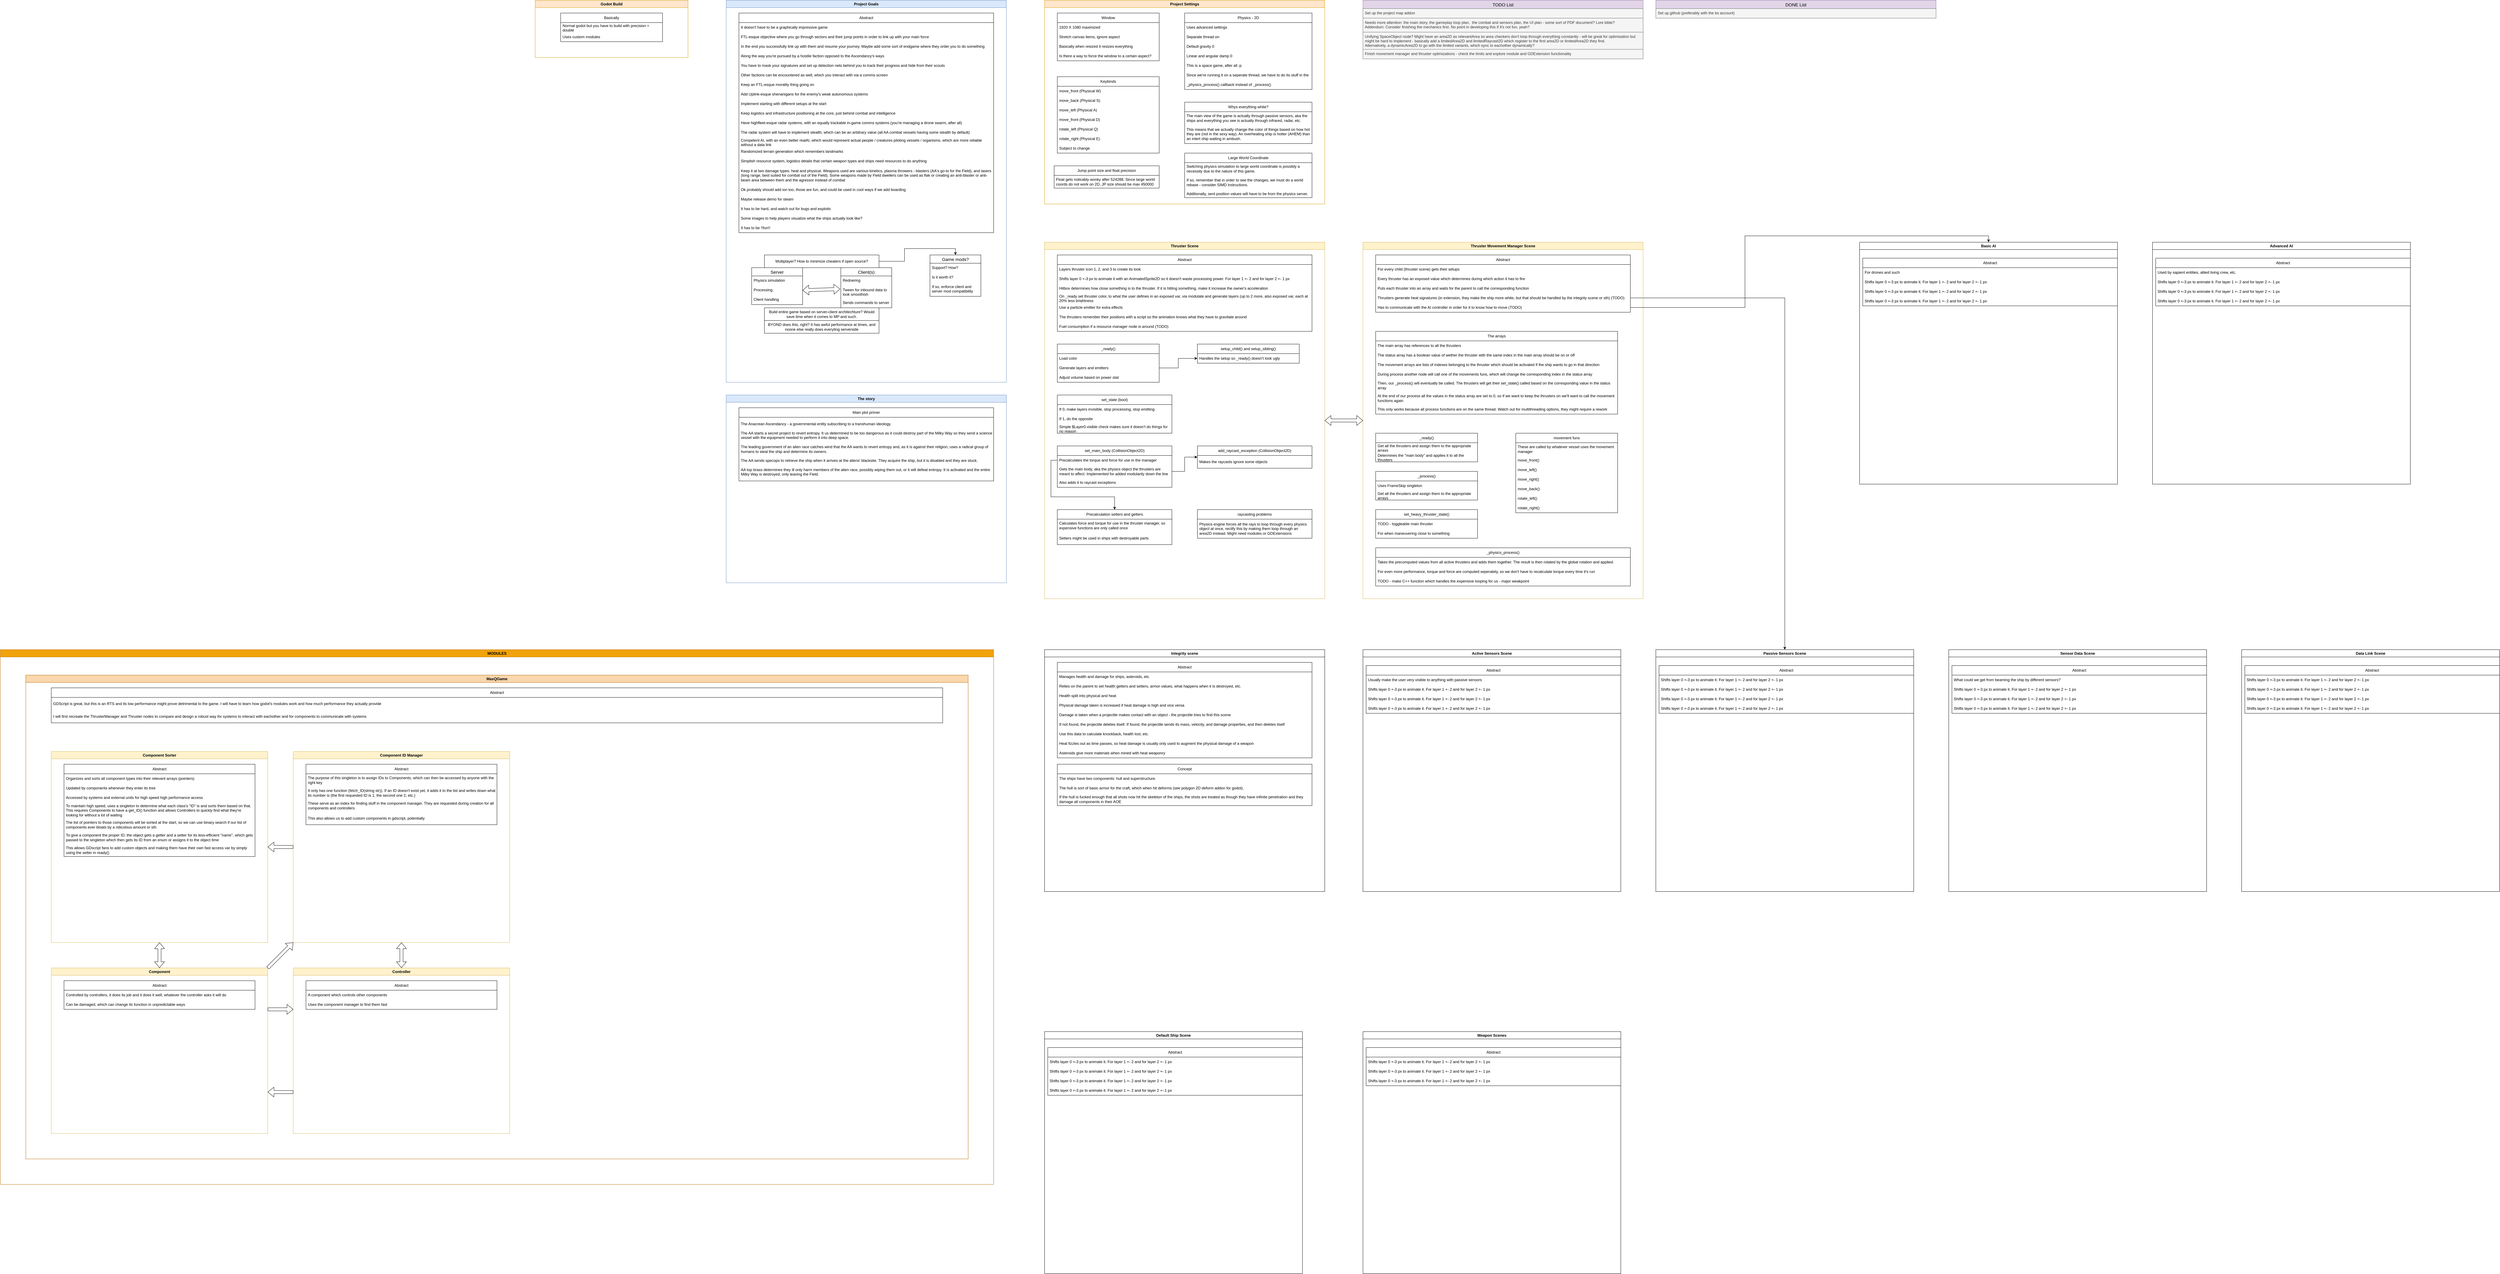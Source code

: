 <mxfile version="20.8.16" type="device"><diagram name="Page-1" id="Xxn6gmVqT_off3rYbo1j"><mxGraphModel dx="12026" dy="1183" grid="1" gridSize="10" guides="1" tooltips="1" connect="1" arrows="1" fold="1" page="1" pageScale="1" pageWidth="10000" pageHeight="10000" math="0" shadow="0"><root><mxCell id="0"/><mxCell id="1" parent="0"/><mxCell id="LbpIGQ7GbW8HLKVUnWEo-10" value="Thruster Scene" style="swimlane;whiteSpace=wrap;html=1;fillColor=#fff2cc;strokeColor=#d6b656;" parent="1" vertex="1"><mxGeometry x="80" y="800" width="880" height="1120" as="geometry"><mxRectangle x="90" y="40" width="130" height="30" as="alternateBounds"/></mxGeometry></mxCell><mxCell id="4a_K7x0Ir230my9AYEDK-1" value="Abstract" style="swimlane;fontStyle=0;childLayout=stackLayout;horizontal=1;startSize=30;horizontalStack=0;resizeParent=1;resizeParentMax=0;resizeLast=0;collapsible=1;marginBottom=0;whiteSpace=wrap;html=1;" parent="LbpIGQ7GbW8HLKVUnWEo-10" vertex="1"><mxGeometry x="40" y="40" width="800" height="240" as="geometry"/></mxCell><mxCell id="4a_K7x0Ir230my9AYEDK-2" value="Layers thruster icon 1, 2, and 3 to create its look" style="text;strokeColor=none;fillColor=none;align=left;verticalAlign=middle;spacingLeft=4;spacingRight=4;overflow=hidden;points=[[0,0.5],[1,0.5]];portConstraint=eastwest;rotatable=0;whiteSpace=wrap;html=1;" parent="4a_K7x0Ir230my9AYEDK-1" vertex="1"><mxGeometry y="30" width="800" height="30" as="geometry"/></mxCell><mxCell id="4a_K7x0Ir230my9AYEDK-3" value="Shifts layer 0 +-3 px to animate it with an AnimatedSprite2D so it doesn't waste processing power. For layer 1 +- 2 and for layer 2 +- 1 px" style="text;strokeColor=none;fillColor=none;align=left;verticalAlign=middle;spacingLeft=4;spacingRight=4;overflow=hidden;points=[[0,0.5],[1,0.5]];portConstraint=eastwest;rotatable=0;whiteSpace=wrap;html=1;" parent="4a_K7x0Ir230my9AYEDK-1" vertex="1"><mxGeometry y="60" width="800" height="30" as="geometry"/></mxCell><mxCell id="4a_K7x0Ir230my9AYEDK-4" value="Hitbox determines how close something is to the thruster. If it is hitting something, make it increase the owner's acceleration" style="text;strokeColor=none;fillColor=none;align=left;verticalAlign=middle;spacingLeft=4;spacingRight=4;overflow=hidden;points=[[0,0.5],[1,0.5]];portConstraint=eastwest;rotatable=0;whiteSpace=wrap;html=1;" parent="4a_K7x0Ir230my9AYEDK-1" vertex="1"><mxGeometry y="90" width="800" height="30" as="geometry"/></mxCell><mxCell id="LbpIGQ7GbW8HLKVUnWEo-1" value="On _ready set thruster color, to what the user defines in an exposed var, via modulate and generate layers (up to 2 more, also exposed var, each at 20% less brightness" style="text;strokeColor=none;fillColor=none;align=left;verticalAlign=middle;spacingLeft=4;spacingRight=4;overflow=hidden;points=[[0,0.5],[1,0.5]];portConstraint=eastwest;rotatable=0;whiteSpace=wrap;html=1;" parent="4a_K7x0Ir230my9AYEDK-1" vertex="1"><mxGeometry y="120" width="800" height="30" as="geometry"/></mxCell><mxCell id="LbpIGQ7GbW8HLKVUnWEo-8" value="Use a particle emitter for extra effects" style="text;strokeColor=none;fillColor=none;align=left;verticalAlign=middle;spacingLeft=4;spacingRight=4;overflow=hidden;points=[[0,0.5],[1,0.5]];portConstraint=eastwest;rotatable=0;whiteSpace=wrap;html=1;" parent="4a_K7x0Ir230my9AYEDK-1" vertex="1"><mxGeometry y="150" width="800" height="30" as="geometry"/></mxCell><mxCell id="jrFK0MVn0Sq56bUD4M12-5" value="The thrusters remember their positions with a script so the animation knows what they have to gravitate around" style="text;strokeColor=none;fillColor=none;align=left;verticalAlign=middle;spacingLeft=4;spacingRight=4;overflow=hidden;points=[[0,0.5],[1,0.5]];portConstraint=eastwest;rotatable=0;whiteSpace=wrap;html=1;" parent="4a_K7x0Ir230my9AYEDK-1" vertex="1"><mxGeometry y="180" width="800" height="30" as="geometry"/></mxCell><mxCell id="Q4i4WZx5W555X64mwcFw-14" value="Fuel consumption if a resource manager node is around (TODO)" style="text;strokeColor=none;fillColor=none;align=left;verticalAlign=middle;spacingLeft=4;spacingRight=4;overflow=hidden;points=[[0,0.5],[1,0.5]];portConstraint=eastwest;rotatable=0;whiteSpace=wrap;html=1;" parent="4a_K7x0Ir230my9AYEDK-1" vertex="1"><mxGeometry y="210" width="800" height="30" as="geometry"/></mxCell><mxCell id="LbpIGQ7GbW8HLKVUnWEo-2" value="_ready()" style="swimlane;fontStyle=0;childLayout=stackLayout;horizontal=1;startSize=30;horizontalStack=0;resizeParent=1;resizeParentMax=0;resizeLast=0;collapsible=1;marginBottom=0;whiteSpace=wrap;html=1;" parent="LbpIGQ7GbW8HLKVUnWEo-10" vertex="1"><mxGeometry x="40" y="320" width="320" height="120" as="geometry"/></mxCell><mxCell id="LbpIGQ7GbW8HLKVUnWEo-3" value="Load color" style="text;strokeColor=none;fillColor=none;align=left;verticalAlign=middle;spacingLeft=4;spacingRight=4;overflow=hidden;points=[[0,0.5],[1,0.5]];portConstraint=eastwest;rotatable=0;whiteSpace=wrap;html=1;" parent="LbpIGQ7GbW8HLKVUnWEo-2" vertex="1"><mxGeometry y="30" width="320" height="30" as="geometry"/></mxCell><mxCell id="LbpIGQ7GbW8HLKVUnWEo-4" value="Generate layers and emitters" style="text;strokeColor=none;fillColor=none;align=left;verticalAlign=middle;spacingLeft=4;spacingRight=4;overflow=hidden;points=[[0,0.5],[1,0.5]];portConstraint=eastwest;rotatable=0;whiteSpace=wrap;html=1;" parent="LbpIGQ7GbW8HLKVUnWEo-2" vertex="1"><mxGeometry y="60" width="320" height="30" as="geometry"/></mxCell><mxCell id="wDtq8hQ0r8DyTdlA_nK1-1" value="Adjust volume based on power stat" style="text;strokeColor=none;fillColor=none;align=left;verticalAlign=middle;spacingLeft=4;spacingRight=4;overflow=hidden;points=[[0,0.5],[1,0.5]];portConstraint=eastwest;rotatable=0;whiteSpace=wrap;html=1;" parent="LbpIGQ7GbW8HLKVUnWEo-2" vertex="1"><mxGeometry y="90" width="320" height="30" as="geometry"/></mxCell><mxCell id="4a_K7x0Ir230my9AYEDK-12" value="set_state (bool)" style="swimlane;fontStyle=0;childLayout=stackLayout;horizontal=1;startSize=30;horizontalStack=0;resizeParent=1;resizeParentMax=0;resizeLast=0;collapsible=1;marginBottom=0;whiteSpace=wrap;html=1;" parent="LbpIGQ7GbW8HLKVUnWEo-10" vertex="1"><mxGeometry x="40" y="480" width="360" height="120" as="geometry"/></mxCell><mxCell id="4a_K7x0Ir230my9AYEDK-13" value="If 0, make layers invisible, stop processing, stop emitting" style="text;strokeColor=none;fillColor=none;align=left;verticalAlign=middle;spacingLeft=4;spacingRight=4;overflow=hidden;points=[[0,0.5],[1,0.5]];portConstraint=eastwest;rotatable=0;whiteSpace=wrap;html=1;" parent="4a_K7x0Ir230my9AYEDK-12" vertex="1"><mxGeometry y="30" width="360" height="30" as="geometry"/></mxCell><mxCell id="4a_K7x0Ir230my9AYEDK-14" value="If 1, do the opposite" style="text;strokeColor=none;fillColor=none;align=left;verticalAlign=middle;spacingLeft=4;spacingRight=4;overflow=hidden;points=[[0,0.5],[1,0.5]];portConstraint=eastwest;rotatable=0;whiteSpace=wrap;html=1;" parent="4a_K7x0Ir230my9AYEDK-12" vertex="1"><mxGeometry y="60" width="360" height="30" as="geometry"/></mxCell><mxCell id="gLoK9oH2MyOBb7iBpHvv-11" value="Simple $Layer0.visible check makes sure it doesn't do things for no reason" style="text;strokeColor=none;fillColor=none;align=left;verticalAlign=middle;spacingLeft=4;spacingRight=4;overflow=hidden;points=[[0,0.5],[1,0.5]];portConstraint=eastwest;rotatable=0;whiteSpace=wrap;html=1;" parent="4a_K7x0Ir230my9AYEDK-12" vertex="1"><mxGeometry y="90" width="360" height="30" as="geometry"/></mxCell><mxCell id="jrFK0MVn0Sq56bUD4M12-1" value="setup_child() and setup_sibling()" style="swimlane;fontStyle=0;childLayout=stackLayout;horizontal=1;startSize=30;horizontalStack=0;resizeParent=1;resizeParentMax=0;resizeLast=0;collapsible=1;marginBottom=0;whiteSpace=wrap;html=1;" parent="LbpIGQ7GbW8HLKVUnWEo-10" vertex="1"><mxGeometry x="480" y="320" width="320" height="60" as="geometry"/></mxCell><mxCell id="jrFK0MVn0Sq56bUD4M12-2" value="Handles the setup so _ready() doesn't look ugly" style="text;strokeColor=none;fillColor=none;align=left;verticalAlign=middle;spacingLeft=4;spacingRight=4;overflow=hidden;points=[[0,0.5],[1,0.5]];portConstraint=eastwest;rotatable=0;whiteSpace=wrap;html=1;" parent="jrFK0MVn0Sq56bUD4M12-1" vertex="1"><mxGeometry y="30" width="320" height="30" as="geometry"/></mxCell><mxCell id="jrFK0MVn0Sq56bUD4M12-4" style="edgeStyle=orthogonalEdgeStyle;rounded=0;orthogonalLoop=1;jettySize=auto;html=1;entryX=0;entryY=0.5;entryDx=0;entryDy=0;" parent="LbpIGQ7GbW8HLKVUnWEo-10" source="LbpIGQ7GbW8HLKVUnWEo-4" target="jrFK0MVn0Sq56bUD4M12-2" edge="1"><mxGeometry relative="1" as="geometry"/></mxCell><mxCell id="UjpVkHRCBiIjrln5zoeu-1" value="set_main_body (CollisionObject2D)" style="swimlane;fontStyle=0;childLayout=stackLayout;horizontal=1;startSize=30;horizontalStack=0;resizeParent=1;resizeParentMax=0;resizeLast=0;collapsible=1;marginBottom=0;whiteSpace=wrap;html=1;" parent="LbpIGQ7GbW8HLKVUnWEo-10" vertex="1"><mxGeometry x="40" y="640" width="360" height="130" as="geometry"/></mxCell><mxCell id="4s7LqVnVqjbcUfq1JwtQ-3" value="Precalculates the torque and force for use in the manager" style="text;strokeColor=none;fillColor=none;align=left;verticalAlign=middle;spacingLeft=4;spacingRight=4;overflow=hidden;points=[[0,0.5],[1,0.5]];portConstraint=eastwest;rotatable=0;whiteSpace=wrap;html=1;" parent="UjpVkHRCBiIjrln5zoeu-1" vertex="1"><mxGeometry y="30" width="360" height="30" as="geometry"/></mxCell><mxCell id="UjpVkHRCBiIjrln5zoeu-2" value="Gets the main body, aka the physics object the thrusters are meant to affect. Implemented for added modularity down the line" style="text;strokeColor=none;fillColor=none;align=left;verticalAlign=middle;spacingLeft=4;spacingRight=4;overflow=hidden;points=[[0,0.5],[1,0.5]];portConstraint=eastwest;rotatable=0;whiteSpace=wrap;html=1;" parent="UjpVkHRCBiIjrln5zoeu-1" vertex="1"><mxGeometry y="60" width="360" height="40" as="geometry"/></mxCell><mxCell id="kKQzurVMPiPKlGy8Ga3k-7" value="Also adds it to raycast exceptions" style="text;strokeColor=none;fillColor=none;align=left;verticalAlign=middle;spacingLeft=4;spacingRight=4;overflow=hidden;points=[[0,0.5],[1,0.5]];portConstraint=eastwest;rotatable=0;whiteSpace=wrap;html=1;" parent="UjpVkHRCBiIjrln5zoeu-1" vertex="1"><mxGeometry y="100" width="360" height="30" as="geometry"/></mxCell><mxCell id="4s7LqVnVqjbcUfq1JwtQ-1" value="add_raycast_exception (CollisionObject2D)" style="swimlane;fontStyle=0;childLayout=stackLayout;horizontal=1;startSize=30;horizontalStack=0;resizeParent=1;resizeParentMax=0;resizeLast=0;collapsible=1;marginBottom=0;whiteSpace=wrap;html=1;" parent="LbpIGQ7GbW8HLKVUnWEo-10" vertex="1"><mxGeometry x="480" y="640" width="360" height="70" as="geometry"/></mxCell><mxCell id="4s7LqVnVqjbcUfq1JwtQ-2" value="Makes the raycasts ignore some objects" style="text;strokeColor=none;fillColor=none;align=left;verticalAlign=middle;spacingLeft=4;spacingRight=4;overflow=hidden;points=[[0,0.5],[1,0.5]];portConstraint=eastwest;rotatable=0;whiteSpace=wrap;html=1;" parent="4s7LqVnVqjbcUfq1JwtQ-1" vertex="1"><mxGeometry y="30" width="360" height="40" as="geometry"/></mxCell><mxCell id="4s7LqVnVqjbcUfq1JwtQ-4" style="edgeStyle=orthogonalEdgeStyle;rounded=0;orthogonalLoop=1;jettySize=auto;html=1;entryX=0;entryY=0.5;entryDx=0;entryDy=0;" parent="LbpIGQ7GbW8HLKVUnWEo-10" source="UjpVkHRCBiIjrln5zoeu-2" target="4s7LqVnVqjbcUfq1JwtQ-1" edge="1"><mxGeometry relative="1" as="geometry"/></mxCell><mxCell id="kKQzurVMPiPKlGy8Ga3k-5" value="Precalculation setters and getters" style="swimlane;fontStyle=0;childLayout=stackLayout;horizontal=1;startSize=30;horizontalStack=0;resizeParent=1;resizeParentMax=0;resizeLast=0;collapsible=1;marginBottom=0;whiteSpace=wrap;html=1;" parent="LbpIGQ7GbW8HLKVUnWEo-10" vertex="1"><mxGeometry x="40" y="840" width="360" height="110" as="geometry"/></mxCell><mxCell id="kKQzurVMPiPKlGy8Ga3k-6" value="Calculates force and torque for use in the thruster manager, so expensive functions are only called once" style="text;strokeColor=none;fillColor=none;align=left;verticalAlign=middle;spacingLeft=4;spacingRight=4;overflow=hidden;points=[[0,0.5],[1,0.5]];portConstraint=eastwest;rotatable=0;whiteSpace=wrap;html=1;" parent="kKQzurVMPiPKlGy8Ga3k-5" vertex="1"><mxGeometry y="30" width="360" height="40" as="geometry"/></mxCell><mxCell id="kKQzurVMPiPKlGy8Ga3k-10" value="Setters might be used&amp;nbsp;in ships with destroyable parts" style="text;strokeColor=none;fillColor=none;align=left;verticalAlign=middle;spacingLeft=4;spacingRight=4;overflow=hidden;points=[[0,0.5],[1,0.5]];portConstraint=eastwest;rotatable=0;whiteSpace=wrap;html=1;" parent="kKQzurVMPiPKlGy8Ga3k-5" vertex="1"><mxGeometry y="70" width="360" height="40" as="geometry"/></mxCell><mxCell id="kKQzurVMPiPKlGy8Ga3k-8" style="edgeStyle=orthogonalEdgeStyle;rounded=0;orthogonalLoop=1;jettySize=auto;html=1;entryX=0.5;entryY=0;entryDx=0;entryDy=0;exitX=0;exitY=0.5;exitDx=0;exitDy=0;" parent="LbpIGQ7GbW8HLKVUnWEo-10" source="4s7LqVnVqjbcUfq1JwtQ-3" target="kKQzurVMPiPKlGy8Ga3k-5" edge="1"><mxGeometry relative="1" as="geometry"><Array as="points"><mxPoint x="20" y="685"/><mxPoint x="20" y="800"/><mxPoint x="220" y="800"/></Array></mxGeometry></mxCell><mxCell id="bckJ12_aGj7ff76yPbjs-1" value="raycasting problems" style="swimlane;fontStyle=0;childLayout=stackLayout;horizontal=1;startSize=30;horizontalStack=0;resizeParent=1;resizeParentMax=0;resizeLast=0;collapsible=1;marginBottom=0;whiteSpace=wrap;html=1;" parent="LbpIGQ7GbW8HLKVUnWEo-10" vertex="1"><mxGeometry x="480" y="840" width="360" height="90" as="geometry"/></mxCell><mxCell id="bckJ12_aGj7ff76yPbjs-2" value="Physics engine forces all the rays to loop through every physics object at once, rectify this by making them loop through an area2D instead. Might need modules or GDExtensions" style="text;strokeColor=none;fillColor=none;align=left;verticalAlign=middle;spacingLeft=4;spacingRight=4;overflow=hidden;points=[[0,0.5],[1,0.5]];portConstraint=eastwest;rotatable=0;whiteSpace=wrap;html=1;" parent="bckJ12_aGj7ff76yPbjs-1" vertex="1"><mxGeometry y="30" width="360" height="60" as="geometry"/></mxCell><mxCell id="jrFK0MVn0Sq56bUD4M12-6" value="Default Ship Scene" style="swimlane;whiteSpace=wrap;html=1;" parent="1" vertex="1"><mxGeometry x="80" y="3280" width="810" height="760" as="geometry"/></mxCell><mxCell id="jrFK0MVn0Sq56bUD4M12-18" value="Abstract" style="swimlane;fontStyle=0;childLayout=stackLayout;horizontal=1;startSize=30;horizontalStack=0;resizeParent=1;resizeParentMax=0;resizeLast=0;collapsible=1;marginBottom=0;whiteSpace=wrap;html=1;" parent="jrFK0MVn0Sq56bUD4M12-6" vertex="1"><mxGeometry x="10" y="50" width="800" height="150" as="geometry"/></mxCell><mxCell id="jrFK0MVn0Sq56bUD4M12-20" value="Shifts layer 0 +-3 px to animate it. For layer 1 +- 2 and for layer 2 +- 1 px" style="text;strokeColor=none;fillColor=none;align=left;verticalAlign=middle;spacingLeft=4;spacingRight=4;overflow=hidden;points=[[0,0.5],[1,0.5]];portConstraint=eastwest;rotatable=0;whiteSpace=wrap;html=1;" parent="jrFK0MVn0Sq56bUD4M12-18" vertex="1"><mxGeometry y="30" width="800" height="30" as="geometry"/></mxCell><mxCell id="jrFK0MVn0Sq56bUD4M12-43" value="Shifts layer 0 +-3 px to animate it. For layer 1 +- 2 and for layer 2 +- 1 px" style="text;strokeColor=none;fillColor=none;align=left;verticalAlign=middle;spacingLeft=4;spacingRight=4;overflow=hidden;points=[[0,0.5],[1,0.5]];portConstraint=eastwest;rotatable=0;whiteSpace=wrap;html=1;" parent="jrFK0MVn0Sq56bUD4M12-18" vertex="1"><mxGeometry y="60" width="800" height="30" as="geometry"/></mxCell><mxCell id="jrFK0MVn0Sq56bUD4M12-44" value="Shifts layer 0 +-3 px to animate it. For layer 1 +- 2 and for layer 2 +- 1 px" style="text;strokeColor=none;fillColor=none;align=left;verticalAlign=middle;spacingLeft=4;spacingRight=4;overflow=hidden;points=[[0,0.5],[1,0.5]];portConstraint=eastwest;rotatable=0;whiteSpace=wrap;html=1;" parent="jrFK0MVn0Sq56bUD4M12-18" vertex="1"><mxGeometry y="90" width="800" height="30" as="geometry"/></mxCell><mxCell id="jrFK0MVn0Sq56bUD4M12-45" value="Shifts layer 0 +-3 px to animate it. For layer 1 +- 2 and for layer 2 +- 1 px" style="text;strokeColor=none;fillColor=none;align=left;verticalAlign=middle;spacingLeft=4;spacingRight=4;overflow=hidden;points=[[0,0.5],[1,0.5]];portConstraint=eastwest;rotatable=0;whiteSpace=wrap;html=1;" parent="jrFK0MVn0Sq56bUD4M12-18" vertex="1"><mxGeometry y="120" width="800" height="30" as="geometry"/></mxCell><mxCell id="jrFK0MVn0Sq56bUD4M12-15" value="Integrity scene" style="swimlane;whiteSpace=wrap;html=1;" parent="1" vertex="1"><mxGeometry x="80" y="2080" width="880" height="760" as="geometry"/></mxCell><mxCell id="jrFK0MVn0Sq56bUD4M12-25" value="Abstract" style="swimlane;fontStyle=0;childLayout=stackLayout;horizontal=1;startSize=30;horizontalStack=0;resizeParent=1;resizeParentMax=0;resizeLast=0;collapsible=1;marginBottom=0;whiteSpace=wrap;html=1;" parent="jrFK0MVn0Sq56bUD4M12-15" vertex="1"><mxGeometry x="40" y="40" width="800" height="300" as="geometry"/></mxCell><mxCell id="jrFK0MVn0Sq56bUD4M12-26" value="Manages health and damage for ships, asteroids, etc." style="text;strokeColor=none;fillColor=none;align=left;verticalAlign=middle;spacingLeft=4;spacingRight=4;overflow=hidden;points=[[0,0.5],[1,0.5]];portConstraint=eastwest;rotatable=0;whiteSpace=wrap;html=1;" parent="jrFK0MVn0Sq56bUD4M12-25" vertex="1"><mxGeometry y="30" width="800" height="30" as="geometry"/></mxCell><mxCell id="jrFK0MVn0Sq56bUD4M12-34" value="Relies on the parent to set health getters and setters, armor values, what happens when it is destroyed, etc." style="text;strokeColor=none;fillColor=none;align=left;verticalAlign=middle;spacingLeft=4;spacingRight=4;overflow=hidden;points=[[0,0.5],[1,0.5]];portConstraint=eastwest;rotatable=0;whiteSpace=wrap;html=1;" parent="jrFK0MVn0Sq56bUD4M12-25" vertex="1"><mxGeometry y="60" width="800" height="30" as="geometry"/></mxCell><mxCell id="jrFK0MVn0Sq56bUD4M12-35" value="Health split into physical and heat" style="text;strokeColor=none;fillColor=none;align=left;verticalAlign=middle;spacingLeft=4;spacingRight=4;overflow=hidden;points=[[0,0.5],[1,0.5]];portConstraint=eastwest;rotatable=0;whiteSpace=wrap;html=1;" parent="jrFK0MVn0Sq56bUD4M12-25" vertex="1"><mxGeometry y="90" width="800" height="30" as="geometry"/></mxCell><mxCell id="jrFK0MVn0Sq56bUD4M12-36" value="Physical damage taken is increased if heat damage is high and vice versa" style="text;strokeColor=none;fillColor=none;align=left;verticalAlign=middle;spacingLeft=4;spacingRight=4;overflow=hidden;points=[[0,0.5],[1,0.5]];portConstraint=eastwest;rotatable=0;whiteSpace=wrap;html=1;" parent="jrFK0MVn0Sq56bUD4M12-25" vertex="1"><mxGeometry y="120" width="800" height="30" as="geometry"/></mxCell><mxCell id="jrFK0MVn0Sq56bUD4M12-37" value="Damage is taken when a projectile makes contact with an object - the projectile tries to find this scene" style="text;strokeColor=none;fillColor=none;align=left;verticalAlign=middle;spacingLeft=4;spacingRight=4;overflow=hidden;points=[[0,0.5],[1,0.5]];portConstraint=eastwest;rotatable=0;whiteSpace=wrap;html=1;" parent="jrFK0MVn0Sq56bUD4M12-25" vertex="1"><mxGeometry y="150" width="800" height="30" as="geometry"/></mxCell><mxCell id="jrFK0MVn0Sq56bUD4M12-38" value="If not found, the projectile deletes itself. If found, the projectile sends its mass, velocity, and damage properties, and then deletes itself" style="text;strokeColor=none;fillColor=none;align=left;verticalAlign=middle;spacingLeft=4;spacingRight=4;overflow=hidden;points=[[0,0.5],[1,0.5]];portConstraint=eastwest;rotatable=0;whiteSpace=wrap;html=1;" parent="jrFK0MVn0Sq56bUD4M12-25" vertex="1"><mxGeometry y="180" width="800" height="30" as="geometry"/></mxCell><mxCell id="jrFK0MVn0Sq56bUD4M12-39" value="Use this data to calculate knockback, health lost, etc." style="text;strokeColor=none;fillColor=none;align=left;verticalAlign=middle;spacingLeft=4;spacingRight=4;overflow=hidden;points=[[0,0.5],[1,0.5]];portConstraint=eastwest;rotatable=0;whiteSpace=wrap;html=1;" parent="jrFK0MVn0Sq56bUD4M12-25" vertex="1"><mxGeometry y="210" width="800" height="30" as="geometry"/></mxCell><mxCell id="jrFK0MVn0Sq56bUD4M12-40" value="Heat fizzles out as time passes, so heat damage is usually only used to augment the physical damage of a weapon" style="text;strokeColor=none;fillColor=none;align=left;verticalAlign=middle;spacingLeft=4;spacingRight=4;overflow=hidden;points=[[0,0.5],[1,0.5]];portConstraint=eastwest;rotatable=0;whiteSpace=wrap;html=1;" parent="jrFK0MVn0Sq56bUD4M12-25" vertex="1"><mxGeometry y="240" width="800" height="30" as="geometry"/></mxCell><mxCell id="jrFK0MVn0Sq56bUD4M12-42" value="Asteroids give more materials when mined with heat weaponry" style="text;strokeColor=none;fillColor=none;align=left;verticalAlign=middle;spacingLeft=4;spacingRight=4;overflow=hidden;points=[[0,0.5],[1,0.5]];portConstraint=eastwest;rotatable=0;whiteSpace=wrap;html=1;" parent="jrFK0MVn0Sq56bUD4M12-25" vertex="1"><mxGeometry y="270" width="800" height="30" as="geometry"/></mxCell><mxCell id="jmYYqCNOoG7K-Yn3Uw3a-1" value="Concept" style="swimlane;fontStyle=0;childLayout=stackLayout;horizontal=1;startSize=30;horizontalStack=0;resizeParent=1;resizeParentMax=0;resizeLast=0;collapsible=1;marginBottom=0;whiteSpace=wrap;html=1;" parent="jrFK0MVn0Sq56bUD4M12-15" vertex="1"><mxGeometry x="40" y="360" width="800" height="130" as="geometry"/></mxCell><mxCell id="jmYYqCNOoG7K-Yn3Uw3a-2" value="The ships have two components: hull and superstructure." style="text;strokeColor=none;fillColor=none;align=left;verticalAlign=middle;spacingLeft=4;spacingRight=4;overflow=hidden;points=[[0,0.5],[1,0.5]];portConstraint=eastwest;rotatable=0;whiteSpace=wrap;html=1;" parent="jmYYqCNOoG7K-Yn3Uw3a-1" vertex="1"><mxGeometry y="30" width="800" height="30" as="geometry"/></mxCell><mxCell id="jmYYqCNOoG7K-Yn3Uw3a-11" value="The hull is sort of basic armor for the craft, which when hit deforms (see polygon 2D deform addon for godot)." style="text;strokeColor=none;fillColor=none;align=left;verticalAlign=middle;spacingLeft=4;spacingRight=4;overflow=hidden;points=[[0,0.5],[1,0.5]];portConstraint=eastwest;rotatable=0;whiteSpace=wrap;html=1;" parent="jmYYqCNOoG7K-Yn3Uw3a-1" vertex="1"><mxGeometry y="60" width="800" height="30" as="geometry"/></mxCell><mxCell id="jmYYqCNOoG7K-Yn3Uw3a-12" value="If the hull is fucked enough that all shots now hit the skeleton of the ships, the shots are treated as though they have infinite penetration and they damage all components in their AOE" style="text;strokeColor=none;fillColor=none;align=left;verticalAlign=middle;spacingLeft=4;spacingRight=4;overflow=hidden;points=[[0,0.5],[1,0.5]];portConstraint=eastwest;rotatable=0;whiteSpace=wrap;html=1;" parent="jmYYqCNOoG7K-Yn3Uw3a-1" vertex="1"><mxGeometry y="90" width="800" height="40" as="geometry"/></mxCell><mxCell id="PjabXkGYvt6R7uJ0ZaSR-10" value="&lt;b&gt;Project Settings&lt;/b&gt;" style="swimlane;whiteSpace=wrap;html=1;fontStyle=0;fillColor=#ffe6cc;strokeColor=#d79b00;" parent="1" vertex="1"><mxGeometry x="80" y="40" width="880" height="640" as="geometry"><mxRectangle x="80" y="40" width="120" height="30" as="alternateBounds"/></mxGeometry></mxCell><mxCell id="PjabXkGYvt6R7uJ0ZaSR-21" value="Window" style="swimlane;fontStyle=0;childLayout=stackLayout;horizontal=1;startSize=30;horizontalStack=0;resizeParent=1;resizeParentMax=0;resizeLast=0;collapsible=1;marginBottom=0;whiteSpace=wrap;html=1;" parent="PjabXkGYvt6R7uJ0ZaSR-10" vertex="1"><mxGeometry x="40" y="40" width="320" height="150" as="geometry"/></mxCell><mxCell id="PjabXkGYvt6R7uJ0ZaSR-22" value="1920 X 1080 maximized" style="text;strokeColor=none;fillColor=none;align=left;verticalAlign=middle;spacingLeft=4;spacingRight=4;overflow=hidden;points=[[0,0.5],[1,0.5]];portConstraint=eastwest;rotatable=0;whiteSpace=wrap;html=1;" parent="PjabXkGYvt6R7uJ0ZaSR-21" vertex="1"><mxGeometry y="30" width="320" height="30" as="geometry"/></mxCell><mxCell id="PjabXkGYvt6R7uJ0ZaSR-23" value="Stretch canvas items, ignore aspect" style="text;strokeColor=none;fillColor=none;align=left;verticalAlign=middle;spacingLeft=4;spacingRight=4;overflow=hidden;points=[[0,0.5],[1,0.5]];portConstraint=eastwest;rotatable=0;whiteSpace=wrap;html=1;" parent="PjabXkGYvt6R7uJ0ZaSR-21" vertex="1"><mxGeometry y="60" width="320" height="30" as="geometry"/></mxCell><mxCell id="PjabXkGYvt6R7uJ0ZaSR-24" value="Basically when resized it resizes everything" style="text;strokeColor=none;fillColor=none;align=left;verticalAlign=middle;spacingLeft=4;spacingRight=4;overflow=hidden;points=[[0,0.5],[1,0.5]];portConstraint=eastwest;rotatable=0;whiteSpace=wrap;html=1;" parent="PjabXkGYvt6R7uJ0ZaSR-21" vertex="1"><mxGeometry y="90" width="320" height="30" as="geometry"/></mxCell><mxCell id="PjabXkGYvt6R7uJ0ZaSR-33" value="Is there a way to force the window to a certain aspect?" style="text;strokeColor=none;fillColor=none;align=left;verticalAlign=middle;spacingLeft=4;spacingRight=4;overflow=hidden;points=[[0,0.5],[1,0.5]];portConstraint=eastwest;rotatable=0;whiteSpace=wrap;html=1;" parent="PjabXkGYvt6R7uJ0ZaSR-21" vertex="1"><mxGeometry y="120" width="320" height="30" as="geometry"/></mxCell><mxCell id="PjabXkGYvt6R7uJ0ZaSR-25" value="Physics - 2D" style="swimlane;fontStyle=0;childLayout=stackLayout;horizontal=1;startSize=30;horizontalStack=0;resizeParent=1;resizeParentMax=0;resizeLast=0;collapsible=1;marginBottom=0;whiteSpace=wrap;html=1;" parent="PjabXkGYvt6R7uJ0ZaSR-10" vertex="1"><mxGeometry x="440" y="40" width="400" height="240" as="geometry"/></mxCell><mxCell id="gLoK9oH2MyOBb7iBpHvv-10" value="Uses advanced settings" style="text;strokeColor=none;fillColor=none;align=left;verticalAlign=middle;spacingLeft=4;spacingRight=4;overflow=hidden;points=[[0,0.5],[1,0.5]];portConstraint=eastwest;rotatable=0;whiteSpace=wrap;html=1;" parent="PjabXkGYvt6R7uJ0ZaSR-25" vertex="1"><mxGeometry y="30" width="400" height="30" as="geometry"/></mxCell><mxCell id="PjabXkGYvt6R7uJ0ZaSR-26" value="Separate thread on" style="text;strokeColor=none;fillColor=none;align=left;verticalAlign=middle;spacingLeft=4;spacingRight=4;overflow=hidden;points=[[0,0.5],[1,0.5]];portConstraint=eastwest;rotatable=0;whiteSpace=wrap;html=1;" parent="PjabXkGYvt6R7uJ0ZaSR-25" vertex="1"><mxGeometry y="60" width="400" height="30" as="geometry"/></mxCell><mxCell id="PjabXkGYvt6R7uJ0ZaSR-27" value="Default gravity 0" style="text;strokeColor=none;fillColor=none;align=left;verticalAlign=middle;spacingLeft=4;spacingRight=4;overflow=hidden;points=[[0,0.5],[1,0.5]];portConstraint=eastwest;rotatable=0;whiteSpace=wrap;html=1;" parent="PjabXkGYvt6R7uJ0ZaSR-25" vertex="1"><mxGeometry y="90" width="400" height="30" as="geometry"/></mxCell><mxCell id="PjabXkGYvt6R7uJ0ZaSR-28" value="Linear and angular damp 0" style="text;strokeColor=none;fillColor=none;align=left;verticalAlign=middle;spacingLeft=4;spacingRight=4;overflow=hidden;points=[[0,0.5],[1,0.5]];portConstraint=eastwest;rotatable=0;whiteSpace=wrap;html=1;" parent="PjabXkGYvt6R7uJ0ZaSR-25" vertex="1"><mxGeometry y="120" width="400" height="30" as="geometry"/></mxCell><mxCell id="PjabXkGYvt6R7uJ0ZaSR-34" value="This is a space game, after all :p" style="text;strokeColor=none;fillColor=none;align=left;verticalAlign=middle;spacingLeft=4;spacingRight=4;overflow=hidden;points=[[0,0.5],[1,0.5]];portConstraint=eastwest;rotatable=0;whiteSpace=wrap;html=1;" parent="PjabXkGYvt6R7uJ0ZaSR-25" vertex="1"><mxGeometry y="150" width="400" height="30" as="geometry"/></mxCell><mxCell id="PjabXkGYvt6R7uJ0ZaSR-35" value="Since we're running it on a seperate thread, we have to do its stuff in the&amp;nbsp;" style="text;strokeColor=none;fillColor=none;align=left;verticalAlign=middle;spacingLeft=4;spacingRight=4;overflow=hidden;points=[[0,0.5],[1,0.5]];portConstraint=eastwest;rotatable=0;whiteSpace=wrap;html=1;" parent="PjabXkGYvt6R7uJ0ZaSR-25" vertex="1"><mxGeometry y="180" width="400" height="30" as="geometry"/></mxCell><mxCell id="PjabXkGYvt6R7uJ0ZaSR-37" value="_physics_process() callback instead of _process()" style="text;strokeColor=none;fillColor=none;align=left;verticalAlign=middle;spacingLeft=4;spacingRight=4;overflow=hidden;points=[[0,0.5],[1,0.5]];portConstraint=eastwest;rotatable=0;whiteSpace=wrap;html=1;" parent="PjabXkGYvt6R7uJ0ZaSR-25" vertex="1"><mxGeometry y="210" width="400" height="30" as="geometry"/></mxCell><mxCell id="PjabXkGYvt6R7uJ0ZaSR-29" value="Keybinds" style="swimlane;fontStyle=0;childLayout=stackLayout;horizontal=1;startSize=30;horizontalStack=0;resizeParent=1;resizeParentMax=0;resizeLast=0;collapsible=1;marginBottom=0;whiteSpace=wrap;html=1;" parent="PjabXkGYvt6R7uJ0ZaSR-10" vertex="1"><mxGeometry x="40" y="240" width="320" height="240" as="geometry"/></mxCell><mxCell id="PjabXkGYvt6R7uJ0ZaSR-30" value="move_front (Physical&amp;nbsp;W)" style="text;strokeColor=none;fillColor=none;align=left;verticalAlign=middle;spacingLeft=4;spacingRight=4;overflow=hidden;points=[[0,0.5],[1,0.5]];portConstraint=eastwest;rotatable=0;whiteSpace=wrap;html=1;" parent="PjabXkGYvt6R7uJ0ZaSR-29" vertex="1"><mxGeometry y="30" width="320" height="30" as="geometry"/></mxCell><mxCell id="gLoK9oH2MyOBb7iBpHvv-1" value="move_back (Physical S)" style="text;strokeColor=none;fillColor=none;align=left;verticalAlign=middle;spacingLeft=4;spacingRight=4;overflow=hidden;points=[[0,0.5],[1,0.5]];portConstraint=eastwest;rotatable=0;whiteSpace=wrap;html=1;" parent="PjabXkGYvt6R7uJ0ZaSR-29" vertex="1"><mxGeometry y="60" width="320" height="30" as="geometry"/></mxCell><mxCell id="gLoK9oH2MyOBb7iBpHvv-2" value="move_left (Physical A)" style="text;strokeColor=none;fillColor=none;align=left;verticalAlign=middle;spacingLeft=4;spacingRight=4;overflow=hidden;points=[[0,0.5],[1,0.5]];portConstraint=eastwest;rotatable=0;whiteSpace=wrap;html=1;" parent="PjabXkGYvt6R7uJ0ZaSR-29" vertex="1"><mxGeometry y="90" width="320" height="30" as="geometry"/></mxCell><mxCell id="gLoK9oH2MyOBb7iBpHvv-3" value="move_front (Physical D)" style="text;strokeColor=none;fillColor=none;align=left;verticalAlign=middle;spacingLeft=4;spacingRight=4;overflow=hidden;points=[[0,0.5],[1,0.5]];portConstraint=eastwest;rotatable=0;whiteSpace=wrap;html=1;" parent="PjabXkGYvt6R7uJ0ZaSR-29" vertex="1"><mxGeometry y="120" width="320" height="30" as="geometry"/></mxCell><mxCell id="gLoK9oH2MyOBb7iBpHvv-12" value="rotate_left (Physical Q)" style="text;strokeColor=none;fillColor=none;align=left;verticalAlign=middle;spacingLeft=4;spacingRight=4;overflow=hidden;points=[[0,0.5],[1,0.5]];portConstraint=eastwest;rotatable=0;whiteSpace=wrap;html=1;" parent="PjabXkGYvt6R7uJ0ZaSR-29" vertex="1"><mxGeometry y="150" width="320" height="30" as="geometry"/></mxCell><mxCell id="gLoK9oH2MyOBb7iBpHvv-13" value="rotate_right (Physical E)" style="text;strokeColor=none;fillColor=none;align=left;verticalAlign=middle;spacingLeft=4;spacingRight=4;overflow=hidden;points=[[0,0.5],[1,0.5]];portConstraint=eastwest;rotatable=0;whiteSpace=wrap;html=1;" parent="PjabXkGYvt6R7uJ0ZaSR-29" vertex="1"><mxGeometry y="180" width="320" height="30" as="geometry"/></mxCell><mxCell id="gLoK9oH2MyOBb7iBpHvv-9" value="Subject to change" style="text;strokeColor=none;fillColor=none;align=left;verticalAlign=middle;spacingLeft=4;spacingRight=4;overflow=hidden;points=[[0,0.5],[1,0.5]];portConstraint=eastwest;rotatable=0;whiteSpace=wrap;html=1;" parent="PjabXkGYvt6R7uJ0ZaSR-29" vertex="1"><mxGeometry y="210" width="320" height="30" as="geometry"/></mxCell><mxCell id="Q4i4WZx5W555X64mwcFw-1" value="Whys everything white?" style="swimlane;fontStyle=0;childLayout=stackLayout;horizontal=1;startSize=30;horizontalStack=0;resizeParent=1;resizeParentMax=0;resizeLast=0;collapsible=1;marginBottom=0;whiteSpace=wrap;html=1;" parent="PjabXkGYvt6R7uJ0ZaSR-10" vertex="1"><mxGeometry x="440" y="320" width="400" height="130" as="geometry"/></mxCell><mxCell id="Q4i4WZx5W555X64mwcFw-2" value="The main view of the game is actually through passive sensors, aka the ships and everything you see is actually through infrared, radar, etc." style="text;strokeColor=none;fillColor=none;align=left;verticalAlign=middle;spacingLeft=4;spacingRight=4;overflow=hidden;points=[[0,0.5],[1,0.5]];portConstraint=eastwest;rotatable=0;whiteSpace=wrap;html=1;" parent="Q4i4WZx5W555X64mwcFw-1" vertex="1"><mxGeometry y="30" width="400" height="40" as="geometry"/></mxCell><mxCell id="Q4i4WZx5W555X64mwcFw-9" value="This means that we actually change the color of things based on how hot they are (not in the sexy way). An overheating ship is hotter (AHEM) than an intert ship waiting in ambush." style="text;strokeColor=none;fillColor=none;align=left;verticalAlign=middle;spacingLeft=4;spacingRight=4;overflow=hidden;points=[[0,0.5],[1,0.5]];portConstraint=eastwest;rotatable=0;whiteSpace=wrap;html=1;" parent="Q4i4WZx5W555X64mwcFw-1" vertex="1"><mxGeometry y="70" width="400" height="60" as="geometry"/></mxCell><mxCell id="KJAM_kQAalOZWsrRXoWm-2" value="Large World Coordinate" style="swimlane;fontStyle=0;childLayout=stackLayout;horizontal=1;startSize=30;horizontalStack=0;resizeParent=1;resizeParentMax=0;resizeLast=0;collapsible=1;marginBottom=0;whiteSpace=wrap;html=1;" parent="PjabXkGYvt6R7uJ0ZaSR-10" vertex="1"><mxGeometry x="440" y="480" width="400" height="140" as="geometry"/></mxCell><mxCell id="KJAM_kQAalOZWsrRXoWm-3" value="Switching physics simulation to large world coordinate is possibly a necessity due to the nature of this game.&lt;br&gt;&lt;br&gt;If so, remember that in order to see the changes, we must do a world rebase - consider SIMD instructions.&lt;br&gt;&lt;br&gt;Additionally, sent position values will have to be from the physics server." style="text;strokeColor=none;fillColor=none;align=left;verticalAlign=middle;spacingLeft=4;spacingRight=4;overflow=hidden;points=[[0,0.5],[1,0.5]];portConstraint=eastwest;rotatable=0;whiteSpace=wrap;html=1;" parent="KJAM_kQAalOZWsrRXoWm-2" vertex="1"><mxGeometry y="30" width="400" height="110" as="geometry"/></mxCell><mxCell id="buKeFGu7t7vFCEMqwI0u-2" value="Jump point size and float precision" style="swimlane;fontStyle=0;childLayout=stackLayout;horizontal=1;startSize=30;horizontalStack=0;resizeParent=1;resizeParentMax=0;resizeLast=0;collapsible=1;marginBottom=0;whiteSpace=wrap;html=1;" parent="PjabXkGYvt6R7uJ0ZaSR-10" vertex="1"><mxGeometry x="30" y="520" width="330" height="70" as="geometry"/></mxCell><mxCell id="buKeFGu7t7vFCEMqwI0u-3" value="Float gets noticably wonky after 524288. Since large world coords do not work on 2D, JP size should be max 450000" style="text;strokeColor=none;fillColor=none;align=left;verticalAlign=middle;spacingLeft=4;spacingRight=4;overflow=hidden;points=[[0,0.5],[1,0.5]];portConstraint=eastwest;rotatable=0;whiteSpace=wrap;html=1;" parent="buKeFGu7t7vFCEMqwI0u-2" vertex="1"><mxGeometry y="30" width="330" height="40" as="geometry"/></mxCell><mxCell id="wDtq8hQ0r8DyTdlA_nK1-2" value="Thruster Movement Manager Scene" style="swimlane;whiteSpace=wrap;html=1;fillColor=#fff2cc;strokeColor=#d6b656;" parent="1" vertex="1"><mxGeometry x="1080" y="800" width="880" height="1120" as="geometry"><mxRectangle x="90" y="40" width="130" height="30" as="alternateBounds"/></mxGeometry></mxCell><mxCell id="wDtq8hQ0r8DyTdlA_nK1-3" value="Abstract" style="swimlane;fontStyle=0;childLayout=stackLayout;horizontal=1;startSize=30;horizontalStack=0;resizeParent=1;resizeParentMax=0;resizeLast=0;collapsible=1;marginBottom=0;whiteSpace=wrap;html=1;" parent="wDtq8hQ0r8DyTdlA_nK1-2" vertex="1"><mxGeometry x="40" y="40" width="800" height="180" as="geometry"/></mxCell><mxCell id="wDtq8hQ0r8DyTdlA_nK1-4" value="For every child (thruster scene) gets their setups" style="text;strokeColor=none;fillColor=none;align=left;verticalAlign=middle;spacingLeft=4;spacingRight=4;overflow=hidden;points=[[0,0.5],[1,0.5]];portConstraint=eastwest;rotatable=0;whiteSpace=wrap;html=1;" parent="wDtq8hQ0r8DyTdlA_nK1-3" vertex="1"><mxGeometry y="30" width="800" height="30" as="geometry"/></mxCell><mxCell id="wDtq8hQ0r8DyTdlA_nK1-37" value="Every thruster has an exposed value which determines during which action it has to fire" style="text;strokeColor=none;fillColor=none;align=left;verticalAlign=middle;spacingLeft=4;spacingRight=4;overflow=hidden;points=[[0,0.5],[1,0.5]];portConstraint=eastwest;rotatable=0;whiteSpace=wrap;html=1;" parent="wDtq8hQ0r8DyTdlA_nK1-3" vertex="1"><mxGeometry y="60" width="800" height="30" as="geometry"/></mxCell><mxCell id="wDtq8hQ0r8DyTdlA_nK1-38" value="Puts each thruster into an array and waits for the parent to call the corresponding function" style="text;strokeColor=none;fillColor=none;align=left;verticalAlign=middle;spacingLeft=4;spacingRight=4;overflow=hidden;points=[[0,0.5],[1,0.5]];portConstraint=eastwest;rotatable=0;whiteSpace=wrap;html=1;" parent="wDtq8hQ0r8DyTdlA_nK1-3" vertex="1"><mxGeometry y="90" width="800" height="30" as="geometry"/></mxCell><mxCell id="2_WayxWiRVHVctqeD01k-37" value="Thrusters generate heat signatures (in extension, they make the ship more white, but that should be handled by the integrity scene or sth) (TODO)" style="text;strokeColor=none;fillColor=none;align=left;verticalAlign=middle;spacingLeft=4;spacingRight=4;overflow=hidden;points=[[0,0.5],[1,0.5]];portConstraint=eastwest;rotatable=0;whiteSpace=wrap;html=1;" parent="wDtq8hQ0r8DyTdlA_nK1-3" vertex="1"><mxGeometry y="120" width="800" height="30" as="geometry"/></mxCell><mxCell id="uB18s46dxaJ38Fo8c0yC-1" value="Has to communicate with the AI controller in order for it to know how to move (TODO)" style="text;strokeColor=none;fillColor=none;align=left;verticalAlign=middle;spacingLeft=4;spacingRight=4;overflow=hidden;points=[[0,0.5],[1,0.5]];portConstraint=eastwest;rotatable=0;whiteSpace=wrap;html=1;" parent="wDtq8hQ0r8DyTdlA_nK1-3" vertex="1"><mxGeometry y="150" width="800" height="30" as="geometry"/></mxCell><mxCell id="wDtq8hQ0r8DyTdlA_nK1-10" value="_ready()" style="swimlane;fontStyle=0;childLayout=stackLayout;horizontal=1;startSize=30;horizontalStack=0;resizeParent=1;resizeParentMax=0;resizeLast=0;collapsible=1;marginBottom=0;whiteSpace=wrap;html=1;" parent="wDtq8hQ0r8DyTdlA_nK1-2" vertex="1"><mxGeometry x="40" y="600" width="320" height="90" as="geometry"/></mxCell><mxCell id="wDtq8hQ0r8DyTdlA_nK1-11" value="Get all the thrusters and assign them to the appropriate arrays" style="text;strokeColor=none;fillColor=none;align=left;verticalAlign=middle;spacingLeft=4;spacingRight=4;overflow=hidden;points=[[0,0.5],[1,0.5]];portConstraint=eastwest;rotatable=0;whiteSpace=wrap;html=1;" parent="wDtq8hQ0r8DyTdlA_nK1-10" vertex="1"><mxGeometry y="30" width="320" height="30" as="geometry"/></mxCell><mxCell id="4s7LqVnVqjbcUfq1JwtQ-6" value="Determines the &quot;main body&quot; and applies it to all the thrusters" style="text;strokeColor=none;fillColor=none;align=left;verticalAlign=middle;spacingLeft=4;spacingRight=4;overflow=hidden;points=[[0,0.5],[1,0.5]];portConstraint=eastwest;rotatable=0;whiteSpace=wrap;html=1;" parent="wDtq8hQ0r8DyTdlA_nK1-10" vertex="1"><mxGeometry y="60" width="320" height="30" as="geometry"/></mxCell><mxCell id="wDtq8hQ0r8DyTdlA_nK1-39" value="movement funs" style="swimlane;fontStyle=0;childLayout=stackLayout;horizontal=1;startSize=30;horizontalStack=0;resizeParent=1;resizeParentMax=0;resizeLast=0;collapsible=1;marginBottom=0;whiteSpace=wrap;html=1;" parent="wDtq8hQ0r8DyTdlA_nK1-2" vertex="1"><mxGeometry x="480" y="600" width="320" height="250" as="geometry"/></mxCell><mxCell id="HYAdwHHSoPVR4XYpu32C-10" value="These are called by whatever vessel uses the movement manager" style="text;strokeColor=none;fillColor=none;align=left;verticalAlign=middle;spacingLeft=4;spacingRight=4;overflow=hidden;points=[[0,0.5],[1,0.5]];portConstraint=eastwest;rotatable=0;whiteSpace=wrap;html=1;" parent="wDtq8hQ0r8DyTdlA_nK1-39" vertex="1"><mxGeometry y="30" width="320" height="40" as="geometry"/></mxCell><mxCell id="wDtq8hQ0r8DyTdlA_nK1-40" value="move_front()" style="text;strokeColor=none;fillColor=none;align=left;verticalAlign=middle;spacingLeft=4;spacingRight=4;overflow=hidden;points=[[0,0.5],[1,0.5]];portConstraint=eastwest;rotatable=0;whiteSpace=wrap;html=1;" parent="wDtq8hQ0r8DyTdlA_nK1-39" vertex="1"><mxGeometry y="70" width="320" height="30" as="geometry"/></mxCell><mxCell id="wDtq8hQ0r8DyTdlA_nK1-41" value="move_left()" style="text;strokeColor=none;fillColor=none;align=left;verticalAlign=middle;spacingLeft=4;spacingRight=4;overflow=hidden;points=[[0,0.5],[1,0.5]];portConstraint=eastwest;rotatable=0;whiteSpace=wrap;html=1;" parent="wDtq8hQ0r8DyTdlA_nK1-39" vertex="1"><mxGeometry y="100" width="320" height="30" as="geometry"/></mxCell><mxCell id="wDtq8hQ0r8DyTdlA_nK1-42" value="move_right()" style="text;strokeColor=none;fillColor=none;align=left;verticalAlign=middle;spacingLeft=4;spacingRight=4;overflow=hidden;points=[[0,0.5],[1,0.5]];portConstraint=eastwest;rotatable=0;whiteSpace=wrap;html=1;" parent="wDtq8hQ0r8DyTdlA_nK1-39" vertex="1"><mxGeometry y="130" width="320" height="30" as="geometry"/></mxCell><mxCell id="wDtq8hQ0r8DyTdlA_nK1-43" value="move_back()" style="text;strokeColor=none;fillColor=none;align=left;verticalAlign=middle;spacingLeft=4;spacingRight=4;overflow=hidden;points=[[0,0.5],[1,0.5]];portConstraint=eastwest;rotatable=0;whiteSpace=wrap;html=1;" parent="wDtq8hQ0r8DyTdlA_nK1-39" vertex="1"><mxGeometry y="160" width="320" height="30" as="geometry"/></mxCell><mxCell id="wDtq8hQ0r8DyTdlA_nK1-44" value="rotate_left()" style="text;strokeColor=none;fillColor=none;align=left;verticalAlign=middle;spacingLeft=4;spacingRight=4;overflow=hidden;points=[[0,0.5],[1,0.5]];portConstraint=eastwest;rotatable=0;whiteSpace=wrap;html=1;" parent="wDtq8hQ0r8DyTdlA_nK1-39" vertex="1"><mxGeometry y="190" width="320" height="30" as="geometry"/></mxCell><mxCell id="wDtq8hQ0r8DyTdlA_nK1-46" value="rotate_right()" style="text;strokeColor=none;fillColor=none;align=left;verticalAlign=middle;spacingLeft=4;spacingRight=4;overflow=hidden;points=[[0,0.5],[1,0.5]];portConstraint=eastwest;rotatable=0;whiteSpace=wrap;html=1;" parent="wDtq8hQ0r8DyTdlA_nK1-39" vertex="1"><mxGeometry y="220" width="320" height="30" as="geometry"/></mxCell><mxCell id="HYAdwHHSoPVR4XYpu32C-1" value="_process()" style="swimlane;fontStyle=0;childLayout=stackLayout;horizontal=1;startSize=30;horizontalStack=0;resizeParent=1;resizeParentMax=0;resizeLast=0;collapsible=1;marginBottom=0;whiteSpace=wrap;html=1;" parent="wDtq8hQ0r8DyTdlA_nK1-2" vertex="1"><mxGeometry x="40" y="720" width="320" height="90" as="geometry"/></mxCell><mxCell id="KJAM_kQAalOZWsrRXoWm-7" value="Uses FrameSkip singleton" style="text;strokeColor=none;fillColor=none;align=left;verticalAlign=middle;spacingLeft=4;spacingRight=4;overflow=hidden;points=[[0,0.5],[1,0.5]];portConstraint=eastwest;rotatable=0;whiteSpace=wrap;html=1;" parent="HYAdwHHSoPVR4XYpu32C-1" vertex="1"><mxGeometry y="30" width="320" height="30" as="geometry"/></mxCell><mxCell id="HYAdwHHSoPVR4XYpu32C-2" value="Get all the thrusters and assign them to the appropriate arrays" style="text;strokeColor=none;fillColor=none;align=left;verticalAlign=middle;spacingLeft=4;spacingRight=4;overflow=hidden;points=[[0,0.5],[1,0.5]];portConstraint=eastwest;rotatable=0;whiteSpace=wrap;html=1;" parent="HYAdwHHSoPVR4XYpu32C-1" vertex="1"><mxGeometry y="60" width="320" height="30" as="geometry"/></mxCell><mxCell id="HYAdwHHSoPVR4XYpu32C-11" value="The arrays" style="swimlane;fontStyle=0;childLayout=stackLayout;horizontal=1;startSize=30;horizontalStack=0;resizeParent=1;resizeParentMax=0;resizeLast=0;collapsible=1;marginBottom=0;whiteSpace=wrap;html=1;" parent="wDtq8hQ0r8DyTdlA_nK1-2" vertex="1"><mxGeometry x="40" y="280" width="760" height="260" as="geometry"/></mxCell><mxCell id="HYAdwHHSoPVR4XYpu32C-12" value="The main array has references to all the thrusters" style="text;strokeColor=none;fillColor=none;align=left;verticalAlign=middle;spacingLeft=4;spacingRight=4;overflow=hidden;points=[[0,0.5],[1,0.5]];portConstraint=eastwest;rotatable=0;whiteSpace=wrap;html=1;" parent="HYAdwHHSoPVR4XYpu32C-11" vertex="1"><mxGeometry y="30" width="760" height="30" as="geometry"/></mxCell><mxCell id="HYAdwHHSoPVR4XYpu32C-19" value="The status array has a boolean value of wether the thruster with the same index in the main array should be on or off" style="text;strokeColor=none;fillColor=none;align=left;verticalAlign=middle;spacingLeft=4;spacingRight=4;overflow=hidden;points=[[0,0.5],[1,0.5]];portConstraint=eastwest;rotatable=0;whiteSpace=wrap;html=1;" parent="HYAdwHHSoPVR4XYpu32C-11" vertex="1"><mxGeometry y="60" width="760" height="30" as="geometry"/></mxCell><mxCell id="HYAdwHHSoPVR4XYpu32C-20" value="The movement arrays are lists of indexes belonging to the thruster which should be activated if the ship wants to go in that direction" style="text;strokeColor=none;fillColor=none;align=left;verticalAlign=middle;spacingLeft=4;spacingRight=4;overflow=hidden;points=[[0,0.5],[1,0.5]];portConstraint=eastwest;rotatable=0;whiteSpace=wrap;html=1;" parent="HYAdwHHSoPVR4XYpu32C-11" vertex="1"><mxGeometry y="90" width="760" height="30" as="geometry"/></mxCell><mxCell id="HYAdwHHSoPVR4XYpu32C-21" value="During process another node will call one of the movements funs, which will change the corresponding index in the status array" style="text;strokeColor=none;fillColor=none;align=left;verticalAlign=middle;spacingLeft=4;spacingRight=4;overflow=hidden;points=[[0,0.5],[1,0.5]];portConstraint=eastwest;rotatable=0;whiteSpace=wrap;html=1;" parent="HYAdwHHSoPVR4XYpu32C-11" vertex="1"><mxGeometry y="120" width="760" height="30" as="geometry"/></mxCell><mxCell id="HYAdwHHSoPVR4XYpu32C-22" value="Then, our _process() will eventually be called. The thrusters will get their set_state() called based on the corresponding value in the status array" style="text;strokeColor=none;fillColor=none;align=left;verticalAlign=middle;spacingLeft=4;spacingRight=4;overflow=hidden;points=[[0,0.5],[1,0.5]];portConstraint=eastwest;rotatable=0;whiteSpace=wrap;html=1;" parent="HYAdwHHSoPVR4XYpu32C-11" vertex="1"><mxGeometry y="150" width="760" height="40" as="geometry"/></mxCell><mxCell id="HYAdwHHSoPVR4XYpu32C-23" value="At the end of our process all the values in the status array are set to 0, so if we want to keep the thrusters on we'll want to call the movement functions again&amp;nbsp;" style="text;strokeColor=none;fillColor=none;align=left;verticalAlign=middle;spacingLeft=4;spacingRight=4;overflow=hidden;points=[[0,0.5],[1,0.5]];portConstraint=eastwest;rotatable=0;whiteSpace=wrap;html=1;" parent="HYAdwHHSoPVR4XYpu32C-11" vertex="1"><mxGeometry y="190" width="760" height="40" as="geometry"/></mxCell><mxCell id="HYAdwHHSoPVR4XYpu32C-24" value="This only works because all process functions are on the same thread. Watch out for multithreading options, they might require a rework" style="text;strokeColor=none;fillColor=none;align=left;verticalAlign=middle;spacingLeft=4;spacingRight=4;overflow=hidden;points=[[0,0.5],[1,0.5]];portConstraint=eastwest;rotatable=0;whiteSpace=wrap;html=1;" parent="HYAdwHHSoPVR4XYpu32C-11" vertex="1"><mxGeometry y="230" width="760" height="30" as="geometry"/></mxCell><mxCell id="4s7LqVnVqjbcUfq1JwtQ-7" value="set_heavy_thruster_state()" style="swimlane;fontStyle=0;childLayout=stackLayout;horizontal=1;startSize=30;horizontalStack=0;resizeParent=1;resizeParentMax=0;resizeLast=0;collapsible=1;marginBottom=0;whiteSpace=wrap;html=1;" parent="wDtq8hQ0r8DyTdlA_nK1-2" vertex="1"><mxGeometry x="40" y="840" width="320" height="90" as="geometry"/></mxCell><mxCell id="4s7LqVnVqjbcUfq1JwtQ-8" value="TODO - toggleable main thruster" style="text;strokeColor=none;fillColor=none;align=left;verticalAlign=middle;spacingLeft=4;spacingRight=4;overflow=hidden;points=[[0,0.5],[1,0.5]];portConstraint=eastwest;rotatable=0;whiteSpace=wrap;html=1;" parent="4s7LqVnVqjbcUfq1JwtQ-7" vertex="1"><mxGeometry y="30" width="320" height="30" as="geometry"/></mxCell><mxCell id="4s7LqVnVqjbcUfq1JwtQ-9" value="For when maneuvering close to something" style="text;strokeColor=none;fillColor=none;align=left;verticalAlign=middle;spacingLeft=4;spacingRight=4;overflow=hidden;points=[[0,0.5],[1,0.5]];portConstraint=eastwest;rotatable=0;whiteSpace=wrap;html=1;" parent="4s7LqVnVqjbcUfq1JwtQ-7" vertex="1"><mxGeometry y="60" width="320" height="30" as="geometry"/></mxCell><mxCell id="kKQzurVMPiPKlGy8Ga3k-1" value="_physics_process()" style="swimlane;fontStyle=0;childLayout=stackLayout;horizontal=1;startSize=30;horizontalStack=0;resizeParent=1;resizeParentMax=0;resizeLast=0;collapsible=1;marginBottom=0;whiteSpace=wrap;html=1;" parent="wDtq8hQ0r8DyTdlA_nK1-2" vertex="1"><mxGeometry x="40" y="960" width="800" height="120" as="geometry"/></mxCell><mxCell id="kKQzurVMPiPKlGy8Ga3k-2" value="Takes the precomputed values from all active thrusters and adds them together. The result is then rotated by the global rotation and applied." style="text;strokeColor=none;fillColor=none;align=left;verticalAlign=middle;spacingLeft=4;spacingRight=4;overflow=hidden;points=[[0,0.5],[1,0.5]];portConstraint=eastwest;rotatable=0;whiteSpace=wrap;html=1;" parent="kKQzurVMPiPKlGy8Ga3k-1" vertex="1"><mxGeometry y="30" width="800" height="30" as="geometry"/></mxCell><mxCell id="kKQzurVMPiPKlGy8Ga3k-3" value="For even more performance, torque and force are computed seperately, so we don't have to recalculate torque every time it's run" style="text;strokeColor=none;fillColor=none;align=left;verticalAlign=middle;spacingLeft=4;spacingRight=4;overflow=hidden;points=[[0,0.5],[1,0.5]];portConstraint=eastwest;rotatable=0;whiteSpace=wrap;html=1;" parent="kKQzurVMPiPKlGy8Ga3k-1" vertex="1"><mxGeometry y="60" width="800" height="30" as="geometry"/></mxCell><mxCell id="bckJ12_aGj7ff76yPbjs-3" value="TODO - make C++ function which handles the expensive looping for us - major weakpoint" style="text;strokeColor=none;fillColor=none;align=left;verticalAlign=middle;spacingLeft=4;spacingRight=4;overflow=hidden;points=[[0,0.5],[1,0.5]];portConstraint=eastwest;rotatable=0;whiteSpace=wrap;html=1;" parent="kKQzurVMPiPKlGy8Ga3k-1" vertex="1"><mxGeometry y="90" width="800" height="30" as="geometry"/></mxCell><mxCell id="wDtq8hQ0r8DyTdlA_nK1-48" value="" style="shape=flexArrow;endArrow=classic;startArrow=classic;html=1;rounded=0;entryX=0;entryY=0.5;entryDx=0;entryDy=0;exitX=1;exitY=0.5;exitDx=0;exitDy=0;" parent="1" source="LbpIGQ7GbW8HLKVUnWEo-10" target="wDtq8hQ0r8DyTdlA_nK1-2" edge="1"><mxGeometry width="100" height="100" relative="1" as="geometry"><mxPoint x="1380" y="1230" as="sourcePoint"/><mxPoint x="1480" y="1130" as="targetPoint"/></mxGeometry></mxCell><mxCell id="TPHcGo9VLcbkKdNG4z5Y-1" value="&lt;b&gt;Project Goals&lt;/b&gt;" style="swimlane;whiteSpace=wrap;html=1;fontStyle=0;startSize=23;fillColor=#dae8fc;strokeColor=#6c8ebf;" parent="1" vertex="1"><mxGeometry x="-920" y="40" width="880" height="1200" as="geometry"><mxRectangle x="80" y="40" width="120" height="30" as="alternateBounds"/></mxGeometry></mxCell><mxCell id="TPHcGo9VLcbkKdNG4z5Y-7" value="Abstract" style="swimlane;fontStyle=0;childLayout=stackLayout;horizontal=1;startSize=30;horizontalStack=0;resizeParent=1;resizeParentMax=0;resizeLast=0;collapsible=1;marginBottom=0;whiteSpace=wrap;html=1;" parent="TPHcGo9VLcbkKdNG4z5Y-1" vertex="1"><mxGeometry x="40" y="40" width="800" height="690" as="geometry"/></mxCell><mxCell id="TPHcGo9VLcbkKdNG4z5Y-8" value="It doesn't have to be a graphically impressive game" style="text;strokeColor=none;fillColor=none;align=left;verticalAlign=middle;spacingLeft=4;spacingRight=4;overflow=hidden;points=[[0,0.5],[1,0.5]];portConstraint=eastwest;rotatable=0;whiteSpace=wrap;html=1;" parent="TPHcGo9VLcbkKdNG4z5Y-7" vertex="1"><mxGeometry y="30" width="800" height="30" as="geometry"/></mxCell><mxCell id="TPHcGo9VLcbkKdNG4z5Y-9" value="FTL-esque objective where you go through sectors and their jump points in order to link up with your main force" style="text;strokeColor=none;fillColor=none;align=left;verticalAlign=middle;spacingLeft=4;spacingRight=4;overflow=hidden;points=[[0,0.5],[1,0.5]];portConstraint=eastwest;rotatable=0;whiteSpace=wrap;html=1;" parent="TPHcGo9VLcbkKdNG4z5Y-7" vertex="1"><mxGeometry y="60" width="800" height="30" as="geometry"/></mxCell><mxCell id="TPHcGo9VLcbkKdNG4z5Y-10" value="In the end you successfully link up with them and resume your journey. Maybe add some sort of endgame where they order you to do something" style="text;strokeColor=none;fillColor=none;align=left;verticalAlign=middle;spacingLeft=4;spacingRight=4;overflow=hidden;points=[[0,0.5],[1,0.5]];portConstraint=eastwest;rotatable=0;whiteSpace=wrap;html=1;" parent="TPHcGo9VLcbkKdNG4z5Y-7" vertex="1"><mxGeometry y="90" width="800" height="30" as="geometry"/></mxCell><mxCell id="TPHcGo9VLcbkKdNG4z5Y-11" value="Along the way you're pursued by a hostile faction opposed to the Ascendancy's ways" style="text;strokeColor=none;fillColor=none;align=left;verticalAlign=middle;spacingLeft=4;spacingRight=4;overflow=hidden;points=[[0,0.5],[1,0.5]];portConstraint=eastwest;rotatable=0;whiteSpace=wrap;html=1;" parent="TPHcGo9VLcbkKdNG4z5Y-7" vertex="1"><mxGeometry y="120" width="800" height="30" as="geometry"/></mxCell><mxCell id="TPHcGo9VLcbkKdNG4z5Y-12" value="You have to mask your signatures and set up detection nets behind you to track their progress and hide from their scouts" style="text;strokeColor=none;fillColor=none;align=left;verticalAlign=middle;spacingLeft=4;spacingRight=4;overflow=hidden;points=[[0,0.5],[1,0.5]];portConstraint=eastwest;rotatable=0;whiteSpace=wrap;html=1;" parent="TPHcGo9VLcbkKdNG4z5Y-7" vertex="1"><mxGeometry y="150" width="800" height="30" as="geometry"/></mxCell><mxCell id="TPHcGo9VLcbkKdNG4z5Y-13" value="Other factions can be encountered as well, which you interact with via a comms screen" style="text;strokeColor=none;fillColor=none;align=left;verticalAlign=middle;spacingLeft=4;spacingRight=4;overflow=hidden;points=[[0,0.5],[1,0.5]];portConstraint=eastwest;rotatable=0;whiteSpace=wrap;html=1;" parent="TPHcGo9VLcbkKdNG4z5Y-7" vertex="1"><mxGeometry y="180" width="800" height="30" as="geometry"/></mxCell><mxCell id="TPHcGo9VLcbkKdNG4z5Y-14" value="Keep an FTL-esque morality thing going on" style="text;strokeColor=none;fillColor=none;align=left;verticalAlign=middle;spacingLeft=4;spacingRight=4;overflow=hidden;points=[[0,0.5],[1,0.5]];portConstraint=eastwest;rotatable=0;whiteSpace=wrap;html=1;" parent="TPHcGo9VLcbkKdNG4z5Y-7" vertex="1"><mxGeometry y="210" width="800" height="30" as="geometry"/></mxCell><mxCell id="TPHcGo9VLcbkKdNG4z5Y-23" value="Add Uplink-esque shenanigans for the enemy's weak autonomous systems" style="text;strokeColor=none;fillColor=none;align=left;verticalAlign=middle;spacingLeft=4;spacingRight=4;overflow=hidden;points=[[0,0.5],[1,0.5]];portConstraint=eastwest;rotatable=0;whiteSpace=wrap;html=1;" parent="TPHcGo9VLcbkKdNG4z5Y-7" vertex="1"><mxGeometry y="240" width="800" height="30" as="geometry"/></mxCell><mxCell id="TPHcGo9VLcbkKdNG4z5Y-24" value="Implement starting with different setups at the start" style="text;strokeColor=none;fillColor=none;align=left;verticalAlign=middle;spacingLeft=4;spacingRight=4;overflow=hidden;points=[[0,0.5],[1,0.5]];portConstraint=eastwest;rotatable=0;whiteSpace=wrap;html=1;" parent="TPHcGo9VLcbkKdNG4z5Y-7" vertex="1"><mxGeometry y="270" width="800" height="30" as="geometry"/></mxCell><mxCell id="TPHcGo9VLcbkKdNG4z5Y-25" value="Keep logistics and infrastructure positioning at the core, just behind combat and intelligence" style="text;strokeColor=none;fillColor=none;align=left;verticalAlign=middle;spacingLeft=4;spacingRight=4;overflow=hidden;points=[[0,0.5],[1,0.5]];portConstraint=eastwest;rotatable=0;whiteSpace=wrap;html=1;" parent="TPHcGo9VLcbkKdNG4z5Y-7" vertex="1"><mxGeometry y="300" width="800" height="30" as="geometry"/></mxCell><mxCell id="TPHcGo9VLcbkKdNG4z5Y-26" value="Have highfleet-esque radar systems, with an equally trackable in-game comms systems (you're managing a drone swarm, after all)" style="text;strokeColor=none;fillColor=none;align=left;verticalAlign=middle;spacingLeft=4;spacingRight=4;overflow=hidden;points=[[0,0.5],[1,0.5]];portConstraint=eastwest;rotatable=0;whiteSpace=wrap;html=1;" parent="TPHcGo9VLcbkKdNG4z5Y-7" vertex="1"><mxGeometry y="330" width="800" height="30" as="geometry"/></mxCell><mxCell id="TPHcGo9VLcbkKdNG4z5Y-31" value="The radar system will have to implement stealth, which can be an arbitrary value (all AA combat vessels having some stealth by default)" style="text;strokeColor=none;fillColor=none;align=left;verticalAlign=middle;spacingLeft=4;spacingRight=4;overflow=hidden;points=[[0,0.5],[1,0.5]];portConstraint=eastwest;rotatable=0;whiteSpace=wrap;html=1;" parent="TPHcGo9VLcbkKdNG4z5Y-7" vertex="1"><mxGeometry y="360" width="800" height="30" as="geometry"/></mxCell><mxCell id="TPHcGo9VLcbkKdNG4z5Y-27" value="Competent AI, with an even better realAI, which would represent actual people / creatures piloting vessels / organisms, which are more reliable without a data link" style="text;strokeColor=none;fillColor=none;align=left;verticalAlign=middle;spacingLeft=4;spacingRight=4;overflow=hidden;points=[[0,0.5],[1,0.5]];portConstraint=eastwest;rotatable=0;whiteSpace=wrap;html=1;" parent="TPHcGo9VLcbkKdNG4z5Y-7" vertex="1"><mxGeometry y="390" width="800" height="30" as="geometry"/></mxCell><mxCell id="TPHcGo9VLcbkKdNG4z5Y-28" value="Randomized terrain generation which remembers landmarks" style="text;strokeColor=none;fillColor=none;align=left;verticalAlign=middle;spacingLeft=4;spacingRight=4;overflow=hidden;points=[[0,0.5],[1,0.5]];portConstraint=eastwest;rotatable=0;whiteSpace=wrap;html=1;" parent="TPHcGo9VLcbkKdNG4z5Y-7" vertex="1"><mxGeometry y="420" width="800" height="30" as="geometry"/></mxCell><mxCell id="TPHcGo9VLcbkKdNG4z5Y-29" value="Simplish resource system, logistics details that certain weapon types and ships need resources to do anything" style="text;strokeColor=none;fillColor=none;align=left;verticalAlign=middle;spacingLeft=4;spacingRight=4;overflow=hidden;points=[[0,0.5],[1,0.5]];portConstraint=eastwest;rotatable=0;whiteSpace=wrap;html=1;" parent="TPHcGo9VLcbkKdNG4z5Y-7" vertex="1"><mxGeometry y="450" width="800" height="30" as="geometry"/></mxCell><mxCell id="TPHcGo9VLcbkKdNG4z5Y-30" value="Keep it at two damage types: heat and physical. Weapons used are various kinetics, plasma throwers - blasters (AA's go-to for the Field), and lasers (long range, best suited for combat out of the Field). Some weapons made by Field dwellers can be used as flak or creating an anti-blaster or anti-beam area between them and the agressor instead of combat" style="text;strokeColor=none;fillColor=none;align=left;verticalAlign=middle;spacingLeft=4;spacingRight=4;overflow=hidden;points=[[0,0.5],[1,0.5]];portConstraint=eastwest;rotatable=0;whiteSpace=wrap;html=1;" parent="TPHcGo9VLcbkKdNG4z5Y-7" vertex="1"><mxGeometry y="480" width="800" height="60" as="geometry"/></mxCell><mxCell id="Q4i4WZx5W555X64mwcFw-13" value="Ok probably should add ion too, those are fun, and could be used in cool ways if we add boarding" style="text;strokeColor=none;fillColor=none;align=left;verticalAlign=middle;spacingLeft=4;spacingRight=4;overflow=hidden;points=[[0,0.5],[1,0.5]];portConstraint=eastwest;rotatable=0;whiteSpace=wrap;html=1;" parent="TPHcGo9VLcbkKdNG4z5Y-7" vertex="1"><mxGeometry y="540" width="800" height="30" as="geometry"/></mxCell><mxCell id="TPHcGo9VLcbkKdNG4z5Y-33" value="Maybe release demo for steam" style="text;strokeColor=none;fillColor=none;align=left;verticalAlign=middle;spacingLeft=4;spacingRight=4;overflow=hidden;points=[[0,0.5],[1,0.5]];portConstraint=eastwest;rotatable=0;whiteSpace=wrap;html=1;" parent="TPHcGo9VLcbkKdNG4z5Y-7" vertex="1"><mxGeometry y="570" width="800" height="30" as="geometry"/></mxCell><mxCell id="TPHcGo9VLcbkKdNG4z5Y-34" value="It has to be hard, and watch out for bugs and exploits" style="text;strokeColor=none;fillColor=none;align=left;verticalAlign=middle;spacingLeft=4;spacingRight=4;overflow=hidden;points=[[0,0.5],[1,0.5]];portConstraint=eastwest;rotatable=0;whiteSpace=wrap;html=1;" parent="TPHcGo9VLcbkKdNG4z5Y-7" vertex="1"><mxGeometry y="600" width="800" height="30" as="geometry"/></mxCell><mxCell id="TPHcGo9VLcbkKdNG4z5Y-35" value="Some images to help players visualize what the ships actually look like?" style="text;strokeColor=none;fillColor=none;align=left;verticalAlign=middle;spacingLeft=4;spacingRight=4;overflow=hidden;points=[[0,0.5],[1,0.5]];portConstraint=eastwest;rotatable=0;whiteSpace=wrap;html=1;" parent="TPHcGo9VLcbkKdNG4z5Y-7" vertex="1"><mxGeometry y="630" width="800" height="30" as="geometry"/></mxCell><mxCell id="TPHcGo9VLcbkKdNG4z5Y-32" value="It has to be !!fun!!" style="text;strokeColor=none;fillColor=none;align=left;verticalAlign=middle;spacingLeft=4;spacingRight=4;overflow=hidden;points=[[0,0.5],[1,0.5]];portConstraint=eastwest;rotatable=0;whiteSpace=wrap;html=1;" parent="TPHcGo9VLcbkKdNG4z5Y-7" vertex="1"><mxGeometry y="660" width="800" height="30" as="geometry"/></mxCell><mxCell id="aMccsGyeMvTqfQi21P1S-1" value="Server" style="swimlane;fontStyle=0;childLayout=stackLayout;horizontal=1;startSize=26;horizontalStack=0;resizeParent=1;resizeParentMax=0;resizeLast=0;collapsible=1;marginBottom=0;align=center;fontSize=14;" parent="TPHcGo9VLcbkKdNG4z5Y-1" vertex="1"><mxGeometry x="80" y="840" width="160" height="116" as="geometry"/></mxCell><mxCell id="aMccsGyeMvTqfQi21P1S-2" value="Physics simulation" style="text;strokeColor=none;fillColor=none;spacingLeft=4;spacingRight=4;overflow=hidden;rotatable=0;points=[[0,0.5],[1,0.5]];portConstraint=eastwest;fontSize=12;" parent="aMccsGyeMvTqfQi21P1S-1" vertex="1"><mxGeometry y="26" width="160" height="30" as="geometry"/></mxCell><mxCell id="aMccsGyeMvTqfQi21P1S-3" value="Processing" style="text;strokeColor=none;fillColor=none;spacingLeft=4;spacingRight=4;overflow=hidden;rotatable=0;points=[[0,0.5],[1,0.5]];portConstraint=eastwest;fontSize=12;" parent="aMccsGyeMvTqfQi21P1S-1" vertex="1"><mxGeometry y="56" width="160" height="30" as="geometry"/></mxCell><mxCell id="aMccsGyeMvTqfQi21P1S-4" value="Client handling" style="text;strokeColor=none;fillColor=none;spacingLeft=4;spacingRight=4;overflow=hidden;rotatable=0;points=[[0,0.5],[1,0.5]];portConstraint=eastwest;fontSize=12;" parent="aMccsGyeMvTqfQi21P1S-1" vertex="1"><mxGeometry y="86" width="160" height="30" as="geometry"/></mxCell><mxCell id="aMccsGyeMvTqfQi21P1S-5" value="Client(s)" style="swimlane;fontStyle=0;childLayout=stackLayout;horizontal=1;startSize=26;horizontalStack=0;resizeParent=1;resizeParentMax=0;resizeLast=0;collapsible=1;marginBottom=0;align=center;fontSize=14;" parent="TPHcGo9VLcbkKdNG4z5Y-1" vertex="1"><mxGeometry x="360" y="840" width="160" height="126" as="geometry"/></mxCell><mxCell id="aMccsGyeMvTqfQi21P1S-6" value="Rednering" style="text;strokeColor=none;fillColor=none;spacingLeft=4;spacingRight=4;overflow=hidden;rotatable=0;points=[[0,0.5],[1,0.5]];portConstraint=eastwest;fontSize=12;" parent="aMccsGyeMvTqfQi21P1S-5" vertex="1"><mxGeometry y="26" width="160" height="30" as="geometry"/></mxCell><mxCell id="aMccsGyeMvTqfQi21P1S-7" value="Tween for inbound data to&#10;look smoothish" style="text;strokeColor=none;fillColor=none;spacingLeft=4;spacingRight=4;overflow=hidden;rotatable=0;points=[[0,0.5],[1,0.5]];portConstraint=eastwest;fontSize=12;" parent="aMccsGyeMvTqfQi21P1S-5" vertex="1"><mxGeometry y="56" width="160" height="40" as="geometry"/></mxCell><mxCell id="aMccsGyeMvTqfQi21P1S-8" value="Sends commands to server" style="text;strokeColor=none;fillColor=none;spacingLeft=4;spacingRight=4;overflow=hidden;rotatable=0;points=[[0,0.5],[1,0.5]];portConstraint=eastwest;fontSize=12;" parent="aMccsGyeMvTqfQi21P1S-5" vertex="1"><mxGeometry y="96" width="160" height="30" as="geometry"/></mxCell><mxCell id="aMccsGyeMvTqfQi21P1S-17" style="edgeStyle=orthogonalEdgeStyle;rounded=0;orthogonalLoop=1;jettySize=auto;html=1;entryX=0.5;entryY=0;entryDx=0;entryDy=0;" parent="TPHcGo9VLcbkKdNG4z5Y-1" source="aMccsGyeMvTqfQi21P1S-9" target="aMccsGyeMvTqfQi21P1S-10" edge="1"><mxGeometry relative="1" as="geometry"/></mxCell><mxCell id="aMccsGyeMvTqfQi21P1S-9" value="Multiplayer? How to minimize cheaters if open source?" style="whiteSpace=wrap;html=1;align=center;" parent="TPHcGo9VLcbkKdNG4z5Y-1" vertex="1"><mxGeometry x="120" y="800" width="360" height="40" as="geometry"/></mxCell><mxCell id="aMccsGyeMvTqfQi21P1S-10" value="Game mods?" style="swimlane;fontStyle=0;childLayout=stackLayout;horizontal=1;startSize=26;horizontalStack=0;resizeParent=1;resizeParentMax=0;resizeLast=0;collapsible=1;marginBottom=0;align=center;fontSize=14;" parent="TPHcGo9VLcbkKdNG4z5Y-1" vertex="1"><mxGeometry x="640" y="800" width="160" height="130" as="geometry"/></mxCell><mxCell id="aMccsGyeMvTqfQi21P1S-11" value="Support? How?" style="text;strokeColor=none;fillColor=none;spacingLeft=4;spacingRight=4;overflow=hidden;rotatable=0;points=[[0,0.5],[1,0.5]];portConstraint=eastwest;fontSize=12;" parent="aMccsGyeMvTqfQi21P1S-10" vertex="1"><mxGeometry y="26" width="160" height="30" as="geometry"/></mxCell><mxCell id="aMccsGyeMvTqfQi21P1S-12" value="Is it worth it?" style="text;strokeColor=none;fillColor=none;spacingLeft=4;spacingRight=4;overflow=hidden;rotatable=0;points=[[0,0.5],[1,0.5]];portConstraint=eastwest;fontSize=12;" parent="aMccsGyeMvTqfQi21P1S-10" vertex="1"><mxGeometry y="56" width="160" height="30" as="geometry"/></mxCell><mxCell id="aMccsGyeMvTqfQi21P1S-13" value="If so, enforce client and &#10;server mod compatibility" style="text;strokeColor=none;fillColor=none;spacingLeft=4;spacingRight=4;overflow=hidden;rotatable=0;points=[[0,0.5],[1,0.5]];portConstraint=eastwest;fontSize=12;" parent="aMccsGyeMvTqfQi21P1S-10" vertex="1"><mxGeometry y="86" width="160" height="44" as="geometry"/></mxCell><mxCell id="aMccsGyeMvTqfQi21P1S-16" value="" style="shape=flexArrow;endArrow=classic;startArrow=classic;html=1;rounded=0;exitX=1;exitY=0.5;exitDx=0;exitDy=0;entryX=-0.013;entryY=0.274;entryDx=0;entryDy=0;entryPerimeter=0;" parent="TPHcGo9VLcbkKdNG4z5Y-1" source="aMccsGyeMvTqfQi21P1S-3" target="aMccsGyeMvTqfQi21P1S-7" edge="1"><mxGeometry width="100" height="100" relative="1" as="geometry"><mxPoint x="290" y="930" as="sourcePoint"/><mxPoint x="320" y="890" as="targetPoint"/></mxGeometry></mxCell><mxCell id="aMccsGyeMvTqfQi21P1S-18" value="Build entire game based on server-client architechture? Would save time when it comes to MP and such." style="whiteSpace=wrap;html=1;align=center;" parent="TPHcGo9VLcbkKdNG4z5Y-1" vertex="1"><mxGeometry x="120" y="966" width="360" height="40" as="geometry"/></mxCell><mxCell id="aMccsGyeMvTqfQi21P1S-19" value="BYOND does this, right? It has awful performance at times, and noone else really does everyting serverside" style="whiteSpace=wrap;html=1;align=center;" parent="TPHcGo9VLcbkKdNG4z5Y-1" vertex="1"><mxGeometry x="120" y="1006" width="360" height="40" as="geometry"/></mxCell><mxCell id="2_WayxWiRVHVctqeD01k-1" value="Active Sensors Scene" style="swimlane;whiteSpace=wrap;html=1;" parent="1" vertex="1"><mxGeometry x="1080" y="2080" width="810" height="760" as="geometry"/></mxCell><mxCell id="2_WayxWiRVHVctqeD01k-2" value="Abstract" style="swimlane;fontStyle=0;childLayout=stackLayout;horizontal=1;startSize=30;horizontalStack=0;resizeParent=1;resizeParentMax=0;resizeLast=0;collapsible=1;marginBottom=0;whiteSpace=wrap;html=1;" parent="2_WayxWiRVHVctqeD01k-1" vertex="1"><mxGeometry x="10" y="50" width="800" height="150" as="geometry"/></mxCell><mxCell id="2_WayxWiRVHVctqeD01k-3" value="Usually make the user very visible to anything with passive sensors" style="text;strokeColor=none;fillColor=none;align=left;verticalAlign=middle;spacingLeft=4;spacingRight=4;overflow=hidden;points=[[0,0.5],[1,0.5]];portConstraint=eastwest;rotatable=0;whiteSpace=wrap;html=1;" parent="2_WayxWiRVHVctqeD01k-2" vertex="1"><mxGeometry y="30" width="800" height="30" as="geometry"/></mxCell><mxCell id="2_WayxWiRVHVctqeD01k-4" value="Shifts layer 0 +-3 px to animate it. For layer 1 +- 2 and for layer 2 +- 1 px" style="text;strokeColor=none;fillColor=none;align=left;verticalAlign=middle;spacingLeft=4;spacingRight=4;overflow=hidden;points=[[0,0.5],[1,0.5]];portConstraint=eastwest;rotatable=0;whiteSpace=wrap;html=1;" parent="2_WayxWiRVHVctqeD01k-2" vertex="1"><mxGeometry y="60" width="800" height="30" as="geometry"/></mxCell><mxCell id="2_WayxWiRVHVctqeD01k-5" value="Shifts layer 0 +-3 px to animate it. For layer 1 +- 2 and for layer 2 +- 1 px" style="text;strokeColor=none;fillColor=none;align=left;verticalAlign=middle;spacingLeft=4;spacingRight=4;overflow=hidden;points=[[0,0.5],[1,0.5]];portConstraint=eastwest;rotatable=0;whiteSpace=wrap;html=1;" parent="2_WayxWiRVHVctqeD01k-2" vertex="1"><mxGeometry y="90" width="800" height="30" as="geometry"/></mxCell><mxCell id="2_WayxWiRVHVctqeD01k-6" value="Shifts layer 0 +-3 px to animate it. For layer 1 +- 2 and for layer 2 +- 1 px" style="text;strokeColor=none;fillColor=none;align=left;verticalAlign=middle;spacingLeft=4;spacingRight=4;overflow=hidden;points=[[0,0.5],[1,0.5]];portConstraint=eastwest;rotatable=0;whiteSpace=wrap;html=1;" parent="2_WayxWiRVHVctqeD01k-2" vertex="1"><mxGeometry y="120" width="800" height="30" as="geometry"/></mxCell><mxCell id="2_WayxWiRVHVctqeD01k-7" value="Data Link Scene" style="swimlane;whiteSpace=wrap;html=1;" parent="1" vertex="1"><mxGeometry x="3840" y="2080" width="810" height="760" as="geometry"/></mxCell><mxCell id="2_WayxWiRVHVctqeD01k-8" value="Abstract" style="swimlane;fontStyle=0;childLayout=stackLayout;horizontal=1;startSize=30;horizontalStack=0;resizeParent=1;resizeParentMax=0;resizeLast=0;collapsible=1;marginBottom=0;whiteSpace=wrap;html=1;" parent="2_WayxWiRVHVctqeD01k-7" vertex="1"><mxGeometry x="10" y="50" width="800" height="150" as="geometry"/></mxCell><mxCell id="2_WayxWiRVHVctqeD01k-9" value="Shifts layer 0 +-3 px to animate it. For layer 1 +- 2 and for layer 2 +- 1 px" style="text;strokeColor=none;fillColor=none;align=left;verticalAlign=middle;spacingLeft=4;spacingRight=4;overflow=hidden;points=[[0,0.5],[1,0.5]];portConstraint=eastwest;rotatable=0;whiteSpace=wrap;html=1;" parent="2_WayxWiRVHVctqeD01k-8" vertex="1"><mxGeometry y="30" width="800" height="30" as="geometry"/></mxCell><mxCell id="2_WayxWiRVHVctqeD01k-10" value="Shifts layer 0 +-3 px to animate it. For layer 1 +- 2 and for layer 2 +- 1 px" style="text;strokeColor=none;fillColor=none;align=left;verticalAlign=middle;spacingLeft=4;spacingRight=4;overflow=hidden;points=[[0,0.5],[1,0.5]];portConstraint=eastwest;rotatable=0;whiteSpace=wrap;html=1;" parent="2_WayxWiRVHVctqeD01k-8" vertex="1"><mxGeometry y="60" width="800" height="30" as="geometry"/></mxCell><mxCell id="2_WayxWiRVHVctqeD01k-11" value="Shifts layer 0 +-3 px to animate it. For layer 1 +- 2 and for layer 2 +- 1 px" style="text;strokeColor=none;fillColor=none;align=left;verticalAlign=middle;spacingLeft=4;spacingRight=4;overflow=hidden;points=[[0,0.5],[1,0.5]];portConstraint=eastwest;rotatable=0;whiteSpace=wrap;html=1;" parent="2_WayxWiRVHVctqeD01k-8" vertex="1"><mxGeometry y="90" width="800" height="30" as="geometry"/></mxCell><mxCell id="2_WayxWiRVHVctqeD01k-12" value="Shifts layer 0 +-3 px to animate it. For layer 1 +- 2 and for layer 2 +- 1 px" style="text;strokeColor=none;fillColor=none;align=left;verticalAlign=middle;spacingLeft=4;spacingRight=4;overflow=hidden;points=[[0,0.5],[1,0.5]];portConstraint=eastwest;rotatable=0;whiteSpace=wrap;html=1;" parent="2_WayxWiRVHVctqeD01k-8" vertex="1"><mxGeometry y="120" width="800" height="30" as="geometry"/></mxCell><mxCell id="2_WayxWiRVHVctqeD01k-13" value="Basic AI" style="swimlane;whiteSpace=wrap;html=1;" parent="1" vertex="1"><mxGeometry x="2640" y="800" width="810" height="760" as="geometry"/></mxCell><mxCell id="2_WayxWiRVHVctqeD01k-14" value="Abstract" style="swimlane;fontStyle=0;childLayout=stackLayout;horizontal=1;startSize=30;horizontalStack=0;resizeParent=1;resizeParentMax=0;resizeLast=0;collapsible=1;marginBottom=0;whiteSpace=wrap;html=1;" parent="2_WayxWiRVHVctqeD01k-13" vertex="1"><mxGeometry x="10" y="50" width="800" height="150" as="geometry"/></mxCell><mxCell id="2_WayxWiRVHVctqeD01k-15" value="For drones and such" style="text;strokeColor=none;fillColor=none;align=left;verticalAlign=middle;spacingLeft=4;spacingRight=4;overflow=hidden;points=[[0,0.5],[1,0.5]];portConstraint=eastwest;rotatable=0;whiteSpace=wrap;html=1;" parent="2_WayxWiRVHVctqeD01k-14" vertex="1"><mxGeometry y="30" width="800" height="30" as="geometry"/></mxCell><mxCell id="2_WayxWiRVHVctqeD01k-16" value="Shifts layer 0 +-3 px to animate it. For layer 1 +- 2 and for layer 2 +- 1 px" style="text;strokeColor=none;fillColor=none;align=left;verticalAlign=middle;spacingLeft=4;spacingRight=4;overflow=hidden;points=[[0,0.5],[1,0.5]];portConstraint=eastwest;rotatable=0;whiteSpace=wrap;html=1;" parent="2_WayxWiRVHVctqeD01k-14" vertex="1"><mxGeometry y="60" width="800" height="30" as="geometry"/></mxCell><mxCell id="2_WayxWiRVHVctqeD01k-17" value="Shifts layer 0 +-3 px to animate it. For layer 1 +- 2 and for layer 2 +- 1 px" style="text;strokeColor=none;fillColor=none;align=left;verticalAlign=middle;spacingLeft=4;spacingRight=4;overflow=hidden;points=[[0,0.5],[1,0.5]];portConstraint=eastwest;rotatable=0;whiteSpace=wrap;html=1;" parent="2_WayxWiRVHVctqeD01k-14" vertex="1"><mxGeometry y="90" width="800" height="30" as="geometry"/></mxCell><mxCell id="2_WayxWiRVHVctqeD01k-18" value="Shifts layer 0 +-3 px to animate it. For layer 1 +- 2 and for layer 2 +- 1 px" style="text;strokeColor=none;fillColor=none;align=left;verticalAlign=middle;spacingLeft=4;spacingRight=4;overflow=hidden;points=[[0,0.5],[1,0.5]];portConstraint=eastwest;rotatable=0;whiteSpace=wrap;html=1;" parent="2_WayxWiRVHVctqeD01k-14" vertex="1"><mxGeometry y="120" width="800" height="30" as="geometry"/></mxCell><mxCell id="2_WayxWiRVHVctqeD01k-19" value="Advanced AI" style="swimlane;whiteSpace=wrap;html=1;" parent="1" vertex="1"><mxGeometry x="3560" y="800" width="810" height="760" as="geometry"/></mxCell><mxCell id="2_WayxWiRVHVctqeD01k-20" value="Abstract" style="swimlane;fontStyle=0;childLayout=stackLayout;horizontal=1;startSize=30;horizontalStack=0;resizeParent=1;resizeParentMax=0;resizeLast=0;collapsible=1;marginBottom=0;whiteSpace=wrap;html=1;" parent="2_WayxWiRVHVctqeD01k-19" vertex="1"><mxGeometry x="10" y="50" width="800" height="150" as="geometry"/></mxCell><mxCell id="2_WayxWiRVHVctqeD01k-21" value="Used by sapient entities, allied living crew, etc." style="text;strokeColor=none;fillColor=none;align=left;verticalAlign=middle;spacingLeft=4;spacingRight=4;overflow=hidden;points=[[0,0.5],[1,0.5]];portConstraint=eastwest;rotatable=0;whiteSpace=wrap;html=1;" parent="2_WayxWiRVHVctqeD01k-20" vertex="1"><mxGeometry y="30" width="800" height="30" as="geometry"/></mxCell><mxCell id="2_WayxWiRVHVctqeD01k-22" value="Shifts layer 0 +-3 px to animate it. For layer 1 +- 2 and for layer 2 +- 1 px" style="text;strokeColor=none;fillColor=none;align=left;verticalAlign=middle;spacingLeft=4;spacingRight=4;overflow=hidden;points=[[0,0.5],[1,0.5]];portConstraint=eastwest;rotatable=0;whiteSpace=wrap;html=1;" parent="2_WayxWiRVHVctqeD01k-20" vertex="1"><mxGeometry y="60" width="800" height="30" as="geometry"/></mxCell><mxCell id="2_WayxWiRVHVctqeD01k-23" value="Shifts layer 0 +-3 px to animate it. For layer 1 +- 2 and for layer 2 +- 1 px" style="text;strokeColor=none;fillColor=none;align=left;verticalAlign=middle;spacingLeft=4;spacingRight=4;overflow=hidden;points=[[0,0.5],[1,0.5]];portConstraint=eastwest;rotatable=0;whiteSpace=wrap;html=1;" parent="2_WayxWiRVHVctqeD01k-20" vertex="1"><mxGeometry y="90" width="800" height="30" as="geometry"/></mxCell><mxCell id="2_WayxWiRVHVctqeD01k-24" value="Shifts layer 0 +-3 px to animate it. For layer 1 +- 2 and for layer 2 +- 1 px" style="text;strokeColor=none;fillColor=none;align=left;verticalAlign=middle;spacingLeft=4;spacingRight=4;overflow=hidden;points=[[0,0.5],[1,0.5]];portConstraint=eastwest;rotatable=0;whiteSpace=wrap;html=1;" parent="2_WayxWiRVHVctqeD01k-20" vertex="1"><mxGeometry y="120" width="800" height="30" as="geometry"/></mxCell><mxCell id="2_WayxWiRVHVctqeD01k-25" value="Passive Sensors Scene" style="swimlane;whiteSpace=wrap;html=1;" parent="1" vertex="1"><mxGeometry x="2000" y="2080" width="810" height="760" as="geometry"/></mxCell><mxCell id="2_WayxWiRVHVctqeD01k-26" value="Abstract" style="swimlane;fontStyle=0;childLayout=stackLayout;horizontal=1;startSize=30;horizontalStack=0;resizeParent=1;resizeParentMax=0;resizeLast=0;collapsible=1;marginBottom=0;whiteSpace=wrap;html=1;" parent="2_WayxWiRVHVctqeD01k-25" vertex="1"><mxGeometry x="10" y="50" width="800" height="150" as="geometry"/></mxCell><mxCell id="2_WayxWiRVHVctqeD01k-27" value="Shifts layer 0 +-3 px to animate it. For layer 1 +- 2 and for layer 2 +- 1 px" style="text;strokeColor=none;fillColor=none;align=left;verticalAlign=middle;spacingLeft=4;spacingRight=4;overflow=hidden;points=[[0,0.5],[1,0.5]];portConstraint=eastwest;rotatable=0;whiteSpace=wrap;html=1;" parent="2_WayxWiRVHVctqeD01k-26" vertex="1"><mxGeometry y="30" width="800" height="30" as="geometry"/></mxCell><mxCell id="2_WayxWiRVHVctqeD01k-28" value="Shifts layer 0 +-3 px to animate it. For layer 1 +- 2 and for layer 2 +- 1 px" style="text;strokeColor=none;fillColor=none;align=left;verticalAlign=middle;spacingLeft=4;spacingRight=4;overflow=hidden;points=[[0,0.5],[1,0.5]];portConstraint=eastwest;rotatable=0;whiteSpace=wrap;html=1;" parent="2_WayxWiRVHVctqeD01k-26" vertex="1"><mxGeometry y="60" width="800" height="30" as="geometry"/></mxCell><mxCell id="2_WayxWiRVHVctqeD01k-29" value="Shifts layer 0 +-3 px to animate it. For layer 1 +- 2 and for layer 2 +- 1 px" style="text;strokeColor=none;fillColor=none;align=left;verticalAlign=middle;spacingLeft=4;spacingRight=4;overflow=hidden;points=[[0,0.5],[1,0.5]];portConstraint=eastwest;rotatable=0;whiteSpace=wrap;html=1;" parent="2_WayxWiRVHVctqeD01k-26" vertex="1"><mxGeometry y="90" width="800" height="30" as="geometry"/></mxCell><mxCell id="2_WayxWiRVHVctqeD01k-30" value="Shifts layer 0 +-3 px to animate it. For layer 1 +- 2 and for layer 2 +- 1 px" style="text;strokeColor=none;fillColor=none;align=left;verticalAlign=middle;spacingLeft=4;spacingRight=4;overflow=hidden;points=[[0,0.5],[1,0.5]];portConstraint=eastwest;rotatable=0;whiteSpace=wrap;html=1;" parent="2_WayxWiRVHVctqeD01k-26" vertex="1"><mxGeometry y="120" width="800" height="30" as="geometry"/></mxCell><mxCell id="2_WayxWiRVHVctqeD01k-31" value="Sensor Data Scene" style="swimlane;whiteSpace=wrap;html=1;" parent="1" vertex="1"><mxGeometry x="2920" y="2080" width="810" height="760" as="geometry"/></mxCell><mxCell id="2_WayxWiRVHVctqeD01k-32" value="Abstract" style="swimlane;fontStyle=0;childLayout=stackLayout;horizontal=1;startSize=30;horizontalStack=0;resizeParent=1;resizeParentMax=0;resizeLast=0;collapsible=1;marginBottom=0;whiteSpace=wrap;html=1;" parent="2_WayxWiRVHVctqeD01k-31" vertex="1"><mxGeometry x="10" y="50" width="800" height="150" as="geometry"/></mxCell><mxCell id="2_WayxWiRVHVctqeD01k-33" value="What could we get from beaming the ship by different sensors?" style="text;strokeColor=none;fillColor=none;align=left;verticalAlign=middle;spacingLeft=4;spacingRight=4;overflow=hidden;points=[[0,0.5],[1,0.5]];portConstraint=eastwest;rotatable=0;whiteSpace=wrap;html=1;" parent="2_WayxWiRVHVctqeD01k-32" vertex="1"><mxGeometry y="30" width="800" height="30" as="geometry"/></mxCell><mxCell id="2_WayxWiRVHVctqeD01k-34" value="Shifts layer 0 +-3 px to animate it. For layer 1 +- 2 and for layer 2 +- 1 px" style="text;strokeColor=none;fillColor=none;align=left;verticalAlign=middle;spacingLeft=4;spacingRight=4;overflow=hidden;points=[[0,0.5],[1,0.5]];portConstraint=eastwest;rotatable=0;whiteSpace=wrap;html=1;" parent="2_WayxWiRVHVctqeD01k-32" vertex="1"><mxGeometry y="60" width="800" height="30" as="geometry"/></mxCell><mxCell id="2_WayxWiRVHVctqeD01k-35" value="Shifts layer 0 +-3 px to animate it. For layer 1 +- 2 and for layer 2 +- 1 px" style="text;strokeColor=none;fillColor=none;align=left;verticalAlign=middle;spacingLeft=4;spacingRight=4;overflow=hidden;points=[[0,0.5],[1,0.5]];portConstraint=eastwest;rotatable=0;whiteSpace=wrap;html=1;" parent="2_WayxWiRVHVctqeD01k-32" vertex="1"><mxGeometry y="90" width="800" height="30" as="geometry"/></mxCell><mxCell id="2_WayxWiRVHVctqeD01k-36" value="Shifts layer 0 +-3 px to animate it. For layer 1 +- 2 and for layer 2 +- 1 px" style="text;strokeColor=none;fillColor=none;align=left;verticalAlign=middle;spacingLeft=4;spacingRight=4;overflow=hidden;points=[[0,0.5],[1,0.5]];portConstraint=eastwest;rotatable=0;whiteSpace=wrap;html=1;" parent="2_WayxWiRVHVctqeD01k-32" vertex="1"><mxGeometry y="120" width="800" height="30" as="geometry"/></mxCell><mxCell id="2_WayxWiRVHVctqeD01k-38" style="edgeStyle=orthogonalEdgeStyle;rounded=0;orthogonalLoop=1;jettySize=auto;html=1;" parent="1" source="2_WayxWiRVHVctqeD01k-37" target="2_WayxWiRVHVctqeD01k-25" edge="1"><mxGeometry relative="1" as="geometry"/></mxCell><mxCell id="uB18s46dxaJ38Fo8c0yC-9" value="Weapon Scenes" style="swimlane;whiteSpace=wrap;html=1;" parent="1" vertex="1"><mxGeometry x="1080" y="3280" width="810" height="760" as="geometry"/></mxCell><mxCell id="uB18s46dxaJ38Fo8c0yC-10" value="Abstract" style="swimlane;fontStyle=0;childLayout=stackLayout;horizontal=1;startSize=30;horizontalStack=0;resizeParent=1;resizeParentMax=0;resizeLast=0;collapsible=1;marginBottom=0;whiteSpace=wrap;html=1;" parent="uB18s46dxaJ38Fo8c0yC-9" vertex="1"><mxGeometry x="10" y="50" width="800" height="120" as="geometry"/></mxCell><mxCell id="uB18s46dxaJ38Fo8c0yC-12" value="Shifts layer 0 +-3 px to animate it. For layer 1 +- 2 and for layer 2 +- 1 px" style="text;strokeColor=none;fillColor=none;align=left;verticalAlign=middle;spacingLeft=4;spacingRight=4;overflow=hidden;points=[[0,0.5],[1,0.5]];portConstraint=eastwest;rotatable=0;whiteSpace=wrap;html=1;" parent="uB18s46dxaJ38Fo8c0yC-10" vertex="1"><mxGeometry y="30" width="800" height="30" as="geometry"/></mxCell><mxCell id="uB18s46dxaJ38Fo8c0yC-13" value="Shifts layer 0 +-3 px to animate it. For layer 1 +- 2 and for layer 2 +- 1 px" style="text;strokeColor=none;fillColor=none;align=left;verticalAlign=middle;spacingLeft=4;spacingRight=4;overflow=hidden;points=[[0,0.5],[1,0.5]];portConstraint=eastwest;rotatable=0;whiteSpace=wrap;html=1;" parent="uB18s46dxaJ38Fo8c0yC-10" vertex="1"><mxGeometry y="60" width="800" height="30" as="geometry"/></mxCell><mxCell id="uB18s46dxaJ38Fo8c0yC-14" value="Shifts layer 0 +-3 px to animate it. For layer 1 +- 2 and for layer 2 +- 1 px" style="text;strokeColor=none;fillColor=none;align=left;verticalAlign=middle;spacingLeft=4;spacingRight=4;overflow=hidden;points=[[0,0.5],[1,0.5]];portConstraint=eastwest;rotatable=0;whiteSpace=wrap;html=1;" parent="uB18s46dxaJ38Fo8c0yC-10" vertex="1"><mxGeometry y="90" width="800" height="30" as="geometry"/></mxCell><mxCell id="uB18s46dxaJ38Fo8c0yC-15" style="edgeStyle=orthogonalEdgeStyle;rounded=0;orthogonalLoop=1;jettySize=auto;html=1;entryX=0.5;entryY=0;entryDx=0;entryDy=0;" parent="1" source="uB18s46dxaJ38Fo8c0yC-1" target="2_WayxWiRVHVctqeD01k-13" edge="1"><mxGeometry relative="1" as="geometry"/></mxCell><mxCell id="kKQzurVMPiPKlGy8Ga3k-11" value="TODO List" style="swimlane;fontStyle=0;childLayout=stackLayout;horizontal=1;startSize=26;horizontalStack=0;resizeParent=1;resizeParentMax=0;resizeLast=0;collapsible=1;marginBottom=0;align=center;fontSize=14;fillColor=#e1d5e7;strokeColor=#9673a6;" parent="1" vertex="1"><mxGeometry x="1080" y="40" width="880" height="184" as="geometry"/></mxCell><mxCell id="bckJ12_aGj7ff76yPbjs-5" value="Set up the project map addon" style="text;strokeColor=#666666;fillColor=#f5f5f5;spacingLeft=4;spacingRight=4;overflow=hidden;rotatable=0;points=[[0,0.5],[1,0.5]];portConstraint=eastwest;fontSize=12;fontColor=#333333;" parent="kKQzurVMPiPKlGy8Ga3k-11" vertex="1"><mxGeometry y="26" width="880" height="30" as="geometry"/></mxCell><mxCell id="bckJ12_aGj7ff76yPbjs-6" value="Needs more attention: the main story, the gameplay loop plan,  the combat and sensors plan, the UI plan - some sort of PDF document? Lore bible?&#10;Addendum: Consider finishing the mechanics first. No point in developing this if it's not fun, yeah?" style="text;strokeColor=#666666;fillColor=#f5f5f5;spacingLeft=4;spacingRight=4;overflow=hidden;rotatable=0;points=[[0,0.5],[1,0.5]];portConstraint=eastwest;fontSize=12;fontColor=#333333;" parent="kKQzurVMPiPKlGy8Ga3k-11" vertex="1"><mxGeometry y="56" width="880" height="44" as="geometry"/></mxCell><mxCell id="EiJGg4skr6xinLmEhfjM-1" value="Unifying SpaceObject node? Might have an area2D as relevantArea so area checkers don't loop through everything constantly - will be great for optimisation but&#10;might be hard to implement - basically add a limitedArea2D and limitedRaycast2D which register to the first area2D or limitedArea2D they find.&#10;Alternatively, a dynamicArea2D to go with the limited variants, which sync to eachother dynamically?" style="text;strokeColor=#666666;fillColor=#f5f5f5;spacingLeft=4;spacingRight=4;overflow=hidden;rotatable=0;points=[[0,0.5],[1,0.5]];portConstraint=eastwest;fontSize=12;fontColor=#333333;" parent="kKQzurVMPiPKlGy8Ga3k-11" vertex="1"><mxGeometry y="100" width="880" height="54" as="geometry"/></mxCell><mxCell id="bckJ12_aGj7ff76yPbjs-7" value="Finish movement manager and thruster optimizations - check the limits and explore module and GDExtension functionality" style="text;strokeColor=#666666;fillColor=#f5f5f5;spacingLeft=4;spacingRight=4;overflow=hidden;rotatable=0;points=[[0,0.5],[1,0.5]];portConstraint=eastwest;fontSize=12;fontColor=#333333;" parent="kKQzurVMPiPKlGy8Ga3k-11" vertex="1"><mxGeometry y="154" width="880" height="30" as="geometry"/></mxCell><mxCell id="aMccsGyeMvTqfQi21P1S-60" value="The story" style="swimlane;whiteSpace=wrap;html=1;fillColor=#dae8fc;strokeColor=#6c8ebf;" parent="1" vertex="1"><mxGeometry x="-920" y="1280" width="880" height="590" as="geometry"/></mxCell><mxCell id="lccOorIU2jG8ZOzee3_e-20" value="Main plot primer" style="swimlane;fontStyle=0;childLayout=stackLayout;horizontal=1;startSize=30;horizontalStack=0;resizeParent=1;resizeParentMax=0;resizeLast=0;collapsible=1;marginBottom=0;whiteSpace=wrap;html=1;" parent="aMccsGyeMvTqfQi21P1S-60" vertex="1"><mxGeometry x="40" y="40" width="800" height="230" as="geometry"/></mxCell><mxCell id="lccOorIU2jG8ZOzee3_e-22" value="The Anacrean Ascendancy - a governmental entity subscribing to a transhuman ideology.&lt;br&gt;&lt;br&gt;The AA starts a secret project to revert entropy. It us determined to be too dangerous as it could destroy part of the Milky Way so they send a science vessel with the equipment needed to perform it into deep space.&lt;br&gt;&lt;br&gt;The leading government of an alien race catches wind that the AA wants to revert entropy and, as it is against their religion, uses a radical group of humans to steal the ship and determine its owners.&lt;br&gt;&lt;br&gt;The AA sends specops to retrieve the ship when it arrives at the aliens' blacksite. They acquire the ship, but it is disabled and they are stuck.&lt;br&gt;&lt;br&gt;AA top brass determines they ill only harm members of the alien race, possibly wiping them out, or it will defeat entropy. It is activated and the entire Milky Way is destroyed, only leaving the Field." style="text;strokeColor=none;fillColor=none;align=left;verticalAlign=middle;spacingLeft=4;spacingRight=4;overflow=hidden;points=[[0,0.5],[1,0.5]];portConstraint=eastwest;rotatable=0;whiteSpace=wrap;html=1;" parent="lccOorIU2jG8ZOzee3_e-20" vertex="1"><mxGeometry y="30" width="800" height="200" as="geometry"/></mxCell><mxCell id="buKeFGu7t7vFCEMqwI0u-4" value="DONE List" style="swimlane;fontStyle=0;childLayout=stackLayout;horizontal=1;startSize=26;horizontalStack=0;resizeParent=1;resizeParentMax=0;resizeLast=0;collapsible=1;marginBottom=0;align=center;fontSize=14;fillColor=#e1d5e7;strokeColor=#9673a6;" parent="1" vertex="1"><mxGeometry x="2000" y="40" width="880" height="56" as="geometry"/></mxCell><mxCell id="buKeFGu7t7vFCEMqwI0u-5" value="Set up github (preferably with the bs account)" style="text;strokeColor=#666666;fillColor=#f5f5f5;spacingLeft=4;spacingRight=4;overflow=hidden;rotatable=0;points=[[0,0.5],[1,0.5]];portConstraint=eastwest;fontSize=12;fontColor=#333333;" parent="buKeFGu7t7vFCEMqwI0u-4" vertex="1"><mxGeometry y="26" width="880" height="30" as="geometry"/></mxCell><mxCell id="ttFH1VYxpyxz1IBj2PJt-1" value="&lt;b&gt;Godot Build&lt;/b&gt;" style="swimlane;whiteSpace=wrap;html=1;fontStyle=0;fillColor=#ffe6cc;strokeColor=#d79b00;" parent="1" vertex="1"><mxGeometry x="-1520" y="40" width="480" height="180" as="geometry"><mxRectangle x="80" y="40" width="120" height="30" as="alternateBounds"/></mxGeometry></mxCell><mxCell id="ttFH1VYxpyxz1IBj2PJt-30" value="Basically" style="swimlane;fontStyle=0;childLayout=stackLayout;horizontal=1;startSize=30;horizontalStack=0;resizeParent=1;resizeParentMax=0;resizeLast=0;collapsible=1;marginBottom=0;whiteSpace=wrap;html=1;" parent="ttFH1VYxpyxz1IBj2PJt-1" vertex="1"><mxGeometry x="80" y="40" width="320" height="90" as="geometry"/></mxCell><mxCell id="ttFH1VYxpyxz1IBj2PJt-31" value="Normal godot but you have to build with precision = double" style="text;strokeColor=none;fillColor=none;align=left;verticalAlign=middle;spacingLeft=4;spacingRight=4;overflow=hidden;points=[[0,0.5],[1,0.5]];portConstraint=eastwest;rotatable=0;whiteSpace=wrap;html=1;" parent="ttFH1VYxpyxz1IBj2PJt-30" vertex="1"><mxGeometry y="30" width="320" height="30" as="geometry"/></mxCell><mxCell id="ttFH1VYxpyxz1IBj2PJt-32" value="Uses custom modules" style="text;strokeColor=none;fillColor=none;align=left;verticalAlign=middle;spacingLeft=4;spacingRight=4;overflow=hidden;points=[[0,0.5],[1,0.5]];portConstraint=eastwest;rotatable=0;whiteSpace=wrap;html=1;" parent="ttFH1VYxpyxz1IBj2PJt-30" vertex="1"><mxGeometry y="60" width="320" height="30" as="geometry"/></mxCell><mxCell id="Jad1Fa47vLeQ2tZKXle8-1" value="MODULES" style="swimlane;whiteSpace=wrap;html=1;fillColor=#f0a30a;strokeColor=#BD7000;fontColor=#000000;" parent="1" vertex="1"><mxGeometry x="-3200" y="2080" width="3120" height="1680" as="geometry"/></mxCell><mxCell id="Jad1Fa47vLeQ2tZKXle8-2" value="MaxQGame" style="swimlane;whiteSpace=wrap;html=1;fillColor=#fad7ac;strokeColor=#b46504;" parent="Jad1Fa47vLeQ2tZKXle8-1" vertex="1"><mxGeometry x="80" y="80" width="2960" height="1520" as="geometry"/></mxCell><mxCell id="Jad1Fa47vLeQ2tZKXle8-4" value="Abstract" style="swimlane;fontStyle=0;childLayout=stackLayout;horizontal=1;startSize=30;horizontalStack=0;resizeParent=1;resizeParentMax=0;resizeLast=0;collapsible=1;marginBottom=0;whiteSpace=wrap;html=1;" parent="Jad1Fa47vLeQ2tZKXle8-2" vertex="1"><mxGeometry x="80" y="40" width="2800" height="110" as="geometry"/></mxCell><mxCell id="Jad1Fa47vLeQ2tZKXle8-5" value="GDScript is great, but this is an RTS and its low performance might prove detrimental to the game. I will have to learn how godot's modules work and how much performance they actually provide" style="text;strokeColor=none;fillColor=none;align=left;verticalAlign=middle;spacingLeft=4;spacingRight=4;overflow=hidden;points=[[0,0.5],[1,0.5]];portConstraint=eastwest;rotatable=0;whiteSpace=wrap;html=1;" parent="Jad1Fa47vLeQ2tZKXle8-4" vertex="1"><mxGeometry y="30" width="2800" height="40" as="geometry"/></mxCell><mxCell id="Jad1Fa47vLeQ2tZKXle8-14" value="I will first recreate the ThrusterManager and Thruster nodes to compare and design a robust way for systems to interact with eachother and for components to communicate with systems" style="text;strokeColor=none;fillColor=none;align=left;verticalAlign=middle;spacingLeft=4;spacingRight=4;overflow=hidden;points=[[0,0.5],[1,0.5]];portConstraint=eastwest;rotatable=0;whiteSpace=wrap;html=1;" parent="Jad1Fa47vLeQ2tZKXle8-4" vertex="1"><mxGeometry y="70" width="2800" height="40" as="geometry"/></mxCell><mxCell id="vyc5Aip8WmmgFO3qx-9v-1" value="Component Sorter" style="swimlane;whiteSpace=wrap;html=1;fillColor=#fff2cc;strokeColor=#d6b656;" parent="Jad1Fa47vLeQ2tZKXle8-2" vertex="1"><mxGeometry x="80" y="240" width="680" height="600" as="geometry"><mxRectangle x="90" y="40" width="130" height="30" as="alternateBounds"/></mxGeometry></mxCell><mxCell id="vyc5Aip8WmmgFO3qx-9v-2" value="Abstract" style="swimlane;fontStyle=0;childLayout=stackLayout;horizontal=1;startSize=30;horizontalStack=0;resizeParent=1;resizeParentMax=0;resizeLast=0;collapsible=1;marginBottom=0;whiteSpace=wrap;html=1;" parent="vyc5Aip8WmmgFO3qx-9v-1" vertex="1"><mxGeometry x="40" y="40" width="600" height="290" as="geometry"/></mxCell><mxCell id="vyc5Aip8WmmgFO3qx-9v-3" value="Organizes and sorts all component types into their relevant arrays (pointers)" style="text;strokeColor=none;fillColor=none;align=left;verticalAlign=middle;spacingLeft=4;spacingRight=4;overflow=hidden;points=[[0,0.5],[1,0.5]];portConstraint=eastwest;rotatable=0;whiteSpace=wrap;html=1;" parent="vyc5Aip8WmmgFO3qx-9v-2" vertex="1"><mxGeometry y="30" width="600" height="30" as="geometry"/></mxCell><mxCell id="vyc5Aip8WmmgFO3qx-9v-4" value="Updated by components whenever they enter its tree" style="text;strokeColor=none;fillColor=none;align=left;verticalAlign=middle;spacingLeft=4;spacingRight=4;overflow=hidden;points=[[0,0.5],[1,0.5]];portConstraint=eastwest;rotatable=0;whiteSpace=wrap;html=1;" parent="vyc5Aip8WmmgFO3qx-9v-2" vertex="1"><mxGeometry y="60" width="600" height="30" as="geometry"/></mxCell><mxCell id="vyc5Aip8WmmgFO3qx-9v-5" value="Accessed by systems and external units for high speed high performance access" style="text;strokeColor=none;fillColor=none;align=left;verticalAlign=middle;spacingLeft=4;spacingRight=4;overflow=hidden;points=[[0,0.5],[1,0.5]];portConstraint=eastwest;rotatable=0;whiteSpace=wrap;html=1;" parent="vyc5Aip8WmmgFO3qx-9v-2" vertex="1"><mxGeometry y="90" width="600" height="30" as="geometry"/></mxCell><mxCell id="vyc5Aip8WmmgFO3qx-9v-6" value="To maintain high speed, uses a singleton to determine what each class's &quot;ID&quot; is and sorts them based on that. This requires Components to have a get_ID() function and allows Controllers to quickly find what they're looking for without a lot of waiting" style="text;strokeColor=none;fillColor=none;align=left;verticalAlign=middle;spacingLeft=4;spacingRight=4;overflow=hidden;points=[[0,0.5],[1,0.5]];portConstraint=eastwest;rotatable=0;whiteSpace=wrap;html=1;" parent="vyc5Aip8WmmgFO3qx-9v-2" vertex="1"><mxGeometry y="120" width="600" height="50" as="geometry"/></mxCell><mxCell id="pieT8LgX8ZOQF_Sz2GKP-1" value="The list of pointers to those components will be sorted at the start, so we can use binary search if our list of components ever bloats by a ridicolous amount or sth" style="text;strokeColor=none;fillColor=none;align=left;verticalAlign=middle;spacingLeft=4;spacingRight=4;overflow=hidden;points=[[0,0.5],[1,0.5]];portConstraint=eastwest;rotatable=0;whiteSpace=wrap;html=1;" parent="vyc5Aip8WmmgFO3qx-9v-2" vertex="1"><mxGeometry y="170" width="600" height="40" as="geometry"/></mxCell><mxCell id="J8mSnFrCVahx2aXKm5Bd-1" value="To give a component the proper ID, the object gets a getter and a setter for its less-efficient &quot;name&quot;, which gets passed to the singleton which then gets its ID from an enum or assigns it to the object time" style="text;strokeColor=none;fillColor=none;align=left;verticalAlign=middle;spacingLeft=4;spacingRight=4;overflow=hidden;points=[[0,0.5],[1,0.5]];portConstraint=eastwest;rotatable=0;whiteSpace=wrap;html=1;" parent="vyc5Aip8WmmgFO3qx-9v-2" vertex="1"><mxGeometry y="210" width="600" height="40" as="geometry"/></mxCell><mxCell id="J8mSnFrCVahx2aXKm5Bd-2" value="This allows GDscript fans to add custom objects and making them have their own fast access var by simply using the setter in ready()" style="text;strokeColor=none;fillColor=none;align=left;verticalAlign=middle;spacingLeft=4;spacingRight=4;overflow=hidden;points=[[0,0.5],[1,0.5]];portConstraint=eastwest;rotatable=0;whiteSpace=wrap;html=1;" parent="vyc5Aip8WmmgFO3qx-9v-2" vertex="1"><mxGeometry y="250" width="600" height="40" as="geometry"/></mxCell><mxCell id="vyc5Aip8WmmgFO3qx-9v-7" value="Controller" style="swimlane;whiteSpace=wrap;html=1;fillColor=#fff2cc;strokeColor=#d6b656;" parent="Jad1Fa47vLeQ2tZKXle8-2" vertex="1"><mxGeometry x="840" y="920" width="680" height="520" as="geometry"><mxRectangle x="90" y="40" width="130" height="30" as="alternateBounds"/></mxGeometry></mxCell><mxCell id="vyc5Aip8WmmgFO3qx-9v-8" value="Abstract" style="swimlane;fontStyle=0;childLayout=stackLayout;horizontal=1;startSize=30;horizontalStack=0;resizeParent=1;resizeParentMax=0;resizeLast=0;collapsible=1;marginBottom=0;whiteSpace=wrap;html=1;" parent="vyc5Aip8WmmgFO3qx-9v-7" vertex="1"><mxGeometry x="40" y="40" width="600" height="90" as="geometry"/></mxCell><mxCell id="vyc5Aip8WmmgFO3qx-9v-9" value="A component which controls other components" style="text;strokeColor=none;fillColor=none;align=left;verticalAlign=middle;spacingLeft=4;spacingRight=4;overflow=hidden;points=[[0,0.5],[1,0.5]];portConstraint=eastwest;rotatable=0;whiteSpace=wrap;html=1;" parent="vyc5Aip8WmmgFO3qx-9v-8" vertex="1"><mxGeometry y="30" width="600" height="30" as="geometry"/></mxCell><mxCell id="QATuuMMsaWD5H9ZxXidw-4" value="Uses the component manager to find them fast" style="text;strokeColor=none;fillColor=none;align=left;verticalAlign=middle;spacingLeft=4;spacingRight=4;overflow=hidden;points=[[0,0.5],[1,0.5]];portConstraint=eastwest;rotatable=0;whiteSpace=wrap;html=1;" parent="vyc5Aip8WmmgFO3qx-9v-8" vertex="1"><mxGeometry y="60" width="600" height="30" as="geometry"/></mxCell><mxCell id="vyc5Aip8WmmgFO3qx-9v-14" value="Component" style="swimlane;whiteSpace=wrap;html=1;fillColor=#fff2cc;strokeColor=#d6b656;" parent="Jad1Fa47vLeQ2tZKXle8-2" vertex="1"><mxGeometry x="80" y="920" width="680" height="520" as="geometry"><mxRectangle x="90" y="40" width="130" height="30" as="alternateBounds"/></mxGeometry></mxCell><mxCell id="vyc5Aip8WmmgFO3qx-9v-15" value="Abstract" style="swimlane;fontStyle=0;childLayout=stackLayout;horizontal=1;startSize=30;horizontalStack=0;resizeParent=1;resizeParentMax=0;resizeLast=0;collapsible=1;marginBottom=0;whiteSpace=wrap;html=1;" parent="vyc5Aip8WmmgFO3qx-9v-14" vertex="1"><mxGeometry x="40" y="40" width="600" height="90" as="geometry"/></mxCell><mxCell id="vyc5Aip8WmmgFO3qx-9v-16" value="Controlled by controllers, it does its job and it does it well, whatever the controller asks it will do" style="text;strokeColor=none;fillColor=none;align=left;verticalAlign=middle;spacingLeft=4;spacingRight=4;overflow=hidden;points=[[0,0.5],[1,0.5]];portConstraint=eastwest;rotatable=0;whiteSpace=wrap;html=1;" parent="vyc5Aip8WmmgFO3qx-9v-15" vertex="1"><mxGeometry y="30" width="600" height="30" as="geometry"/></mxCell><mxCell id="QATuuMMsaWD5H9ZxXidw-3" value="Can be damaged, which can change&amp;nbsp;its function in unpredictable ways" style="text;strokeColor=none;fillColor=none;align=left;verticalAlign=middle;spacingLeft=4;spacingRight=4;overflow=hidden;points=[[0,0.5],[1,0.5]];portConstraint=eastwest;rotatable=0;whiteSpace=wrap;html=1;" parent="vyc5Aip8WmmgFO3qx-9v-15" vertex="1"><mxGeometry y="60" width="600" height="30" as="geometry"/></mxCell><mxCell id="vyc5Aip8WmmgFO3qx-9v-20" value="" style="shape=flexArrow;endArrow=classic;startArrow=classic;html=1;rounded=0;entryX=0.5;entryY=1;entryDx=0;entryDy=0;exitX=0.5;exitY=0;exitDx=0;exitDy=0;" parent="Jad1Fa47vLeQ2tZKXle8-2" source="vyc5Aip8WmmgFO3qx-9v-14" target="vyc5Aip8WmmgFO3qx-9v-1" edge="1"><mxGeometry width="100" height="100" relative="1" as="geometry"><mxPoint x="570" y="700" as="sourcePoint"/><mxPoint x="670" y="600" as="targetPoint"/></mxGeometry></mxCell><mxCell id="QATuuMMsaWD5H9ZxXidw-1" value="" style="shape=flexArrow;endArrow=classic;html=1;rounded=0;exitX=1;exitY=0.25;exitDx=0;exitDy=0;entryX=0;entryY=0.25;entryDx=0;entryDy=0;" parent="Jad1Fa47vLeQ2tZKXle8-2" source="vyc5Aip8WmmgFO3qx-9v-14" target="vyc5Aip8WmmgFO3qx-9v-7" edge="1"><mxGeometry width="50" height="50" relative="1" as="geometry"><mxPoint x="840" y="660" as="sourcePoint"/><mxPoint x="890" y="610" as="targetPoint"/></mxGeometry></mxCell><mxCell id="QATuuMMsaWD5H9ZxXidw-2" value="" style="shape=flexArrow;endArrow=classic;html=1;rounded=0;exitX=0;exitY=0.75;exitDx=0;exitDy=0;entryX=1;entryY=0.75;entryDx=0;entryDy=0;" parent="Jad1Fa47vLeQ2tZKXle8-2" source="vyc5Aip8WmmgFO3qx-9v-7" target="vyc5Aip8WmmgFO3qx-9v-14" edge="1"><mxGeometry width="50" height="50" relative="1" as="geometry"><mxPoint x="840" y="660" as="sourcePoint"/><mxPoint x="890" y="610" as="targetPoint"/></mxGeometry></mxCell><mxCell id="sd8yRUuj5LPTQVYL4nrv-1" value="Component ID Manager" style="swimlane;whiteSpace=wrap;html=1;fillColor=#fff2cc;strokeColor=#d6b656;" vertex="1" parent="Jad1Fa47vLeQ2tZKXle8-2"><mxGeometry x="840" y="240" width="680" height="600" as="geometry"><mxRectangle x="90" y="40" width="130" height="30" as="alternateBounds"/></mxGeometry></mxCell><mxCell id="sd8yRUuj5LPTQVYL4nrv-2" value="Abstract" style="swimlane;fontStyle=0;childLayout=stackLayout;horizontal=1;startSize=30;horizontalStack=0;resizeParent=1;resizeParentMax=0;resizeLast=0;collapsible=1;marginBottom=0;whiteSpace=wrap;html=1;" vertex="1" parent="sd8yRUuj5LPTQVYL4nrv-1"><mxGeometry x="40" y="40" width="600" height="190" as="geometry"/></mxCell><mxCell id="sd8yRUuj5LPTQVYL4nrv-3" value="The purpose of this singleton is to assign IDs to Components, which can then be accessed by anyone with the right key" style="text;strokeColor=none;fillColor=none;align=left;verticalAlign=middle;spacingLeft=4;spacingRight=4;overflow=hidden;points=[[0,0.5],[1,0.5]];portConstraint=eastwest;rotatable=0;whiteSpace=wrap;html=1;" vertex="1" parent="sd8yRUuj5LPTQVYL4nrv-2"><mxGeometry y="30" width="600" height="40" as="geometry"/></mxCell><mxCell id="sd8yRUuj5LPTQVYL4nrv-12" value="It only has one function (fetch_ID(string str)). If an ID doesn't exist yet, it adds it to the list and writes down what its number is (the first requested ID is 1, the second one 2, etc.)" style="text;strokeColor=none;fillColor=none;align=left;verticalAlign=middle;spacingLeft=4;spacingRight=4;overflow=hidden;points=[[0,0.5],[1,0.5]];portConstraint=eastwest;rotatable=0;whiteSpace=wrap;html=1;" vertex="1" parent="sd8yRUuj5LPTQVYL4nrv-2"><mxGeometry y="70" width="600" height="40" as="geometry"/></mxCell><mxCell id="sd8yRUuj5LPTQVYL4nrv-13" value="These serve as an index for finding stuff in the component manager. They are requested during creation for all components and controllers" style="text;strokeColor=none;fillColor=none;align=left;verticalAlign=middle;spacingLeft=4;spacingRight=4;overflow=hidden;points=[[0,0.5],[1,0.5]];portConstraint=eastwest;rotatable=0;whiteSpace=wrap;html=1;" vertex="1" parent="sd8yRUuj5LPTQVYL4nrv-2"><mxGeometry y="110" width="600" height="40" as="geometry"/></mxCell><mxCell id="sd8yRUuj5LPTQVYL4nrv-14" value="This also allows us to add custom components in gdscript, potentially" style="text;strokeColor=none;fillColor=none;align=left;verticalAlign=middle;spacingLeft=4;spacingRight=4;overflow=hidden;points=[[0,0.5],[1,0.5]];portConstraint=eastwest;rotatable=0;whiteSpace=wrap;html=1;" vertex="1" parent="sd8yRUuj5LPTQVYL4nrv-2"><mxGeometry y="150" width="600" height="40" as="geometry"/></mxCell><mxCell id="sd8yRUuj5LPTQVYL4nrv-15" value="" style="shape=flexArrow;endArrow=classic;html=1;rounded=0;exitX=1;exitY=0;exitDx=0;exitDy=0;entryX=0;entryY=1;entryDx=0;entryDy=0;" edge="1" parent="Jad1Fa47vLeQ2tZKXle8-2" source="vyc5Aip8WmmgFO3qx-9v-14" target="sd8yRUuj5LPTQVYL4nrv-1"><mxGeometry width="50" height="50" relative="1" as="geometry"><mxPoint x="900" y="780" as="sourcePoint"/><mxPoint x="860" y="870" as="targetPoint"/></mxGeometry></mxCell><mxCell id="sd8yRUuj5LPTQVYL4nrv-16" value="" style="shape=flexArrow;endArrow=classic;html=1;rounded=0;entryX=1;entryY=0.5;entryDx=0;entryDy=0;exitX=0;exitY=0.5;exitDx=0;exitDy=0;" edge="1" parent="Jad1Fa47vLeQ2tZKXle8-2" source="sd8yRUuj5LPTQVYL4nrv-1" target="vyc5Aip8WmmgFO3qx-9v-1"><mxGeometry width="50" height="50" relative="1" as="geometry"><mxPoint x="900" y="780" as="sourcePoint"/><mxPoint x="950" y="730" as="targetPoint"/></mxGeometry></mxCell><mxCell id="sd8yRUuj5LPTQVYL4nrv-17" value="" style="shape=flexArrow;endArrow=classic;startArrow=classic;html=1;rounded=0;entryX=0.5;entryY=1;entryDx=0;entryDy=0;exitX=0.5;exitY=0;exitDx=0;exitDy=0;" edge="1" parent="Jad1Fa47vLeQ2tZKXle8-2" source="vyc5Aip8WmmgFO3qx-9v-7" target="sd8yRUuj5LPTQVYL4nrv-1"><mxGeometry width="100" height="100" relative="1" as="geometry"><mxPoint x="870" y="800" as="sourcePoint"/><mxPoint x="970" y="700" as="targetPoint"/></mxGeometry></mxCell></root></mxGraphModel></diagram></mxfile>